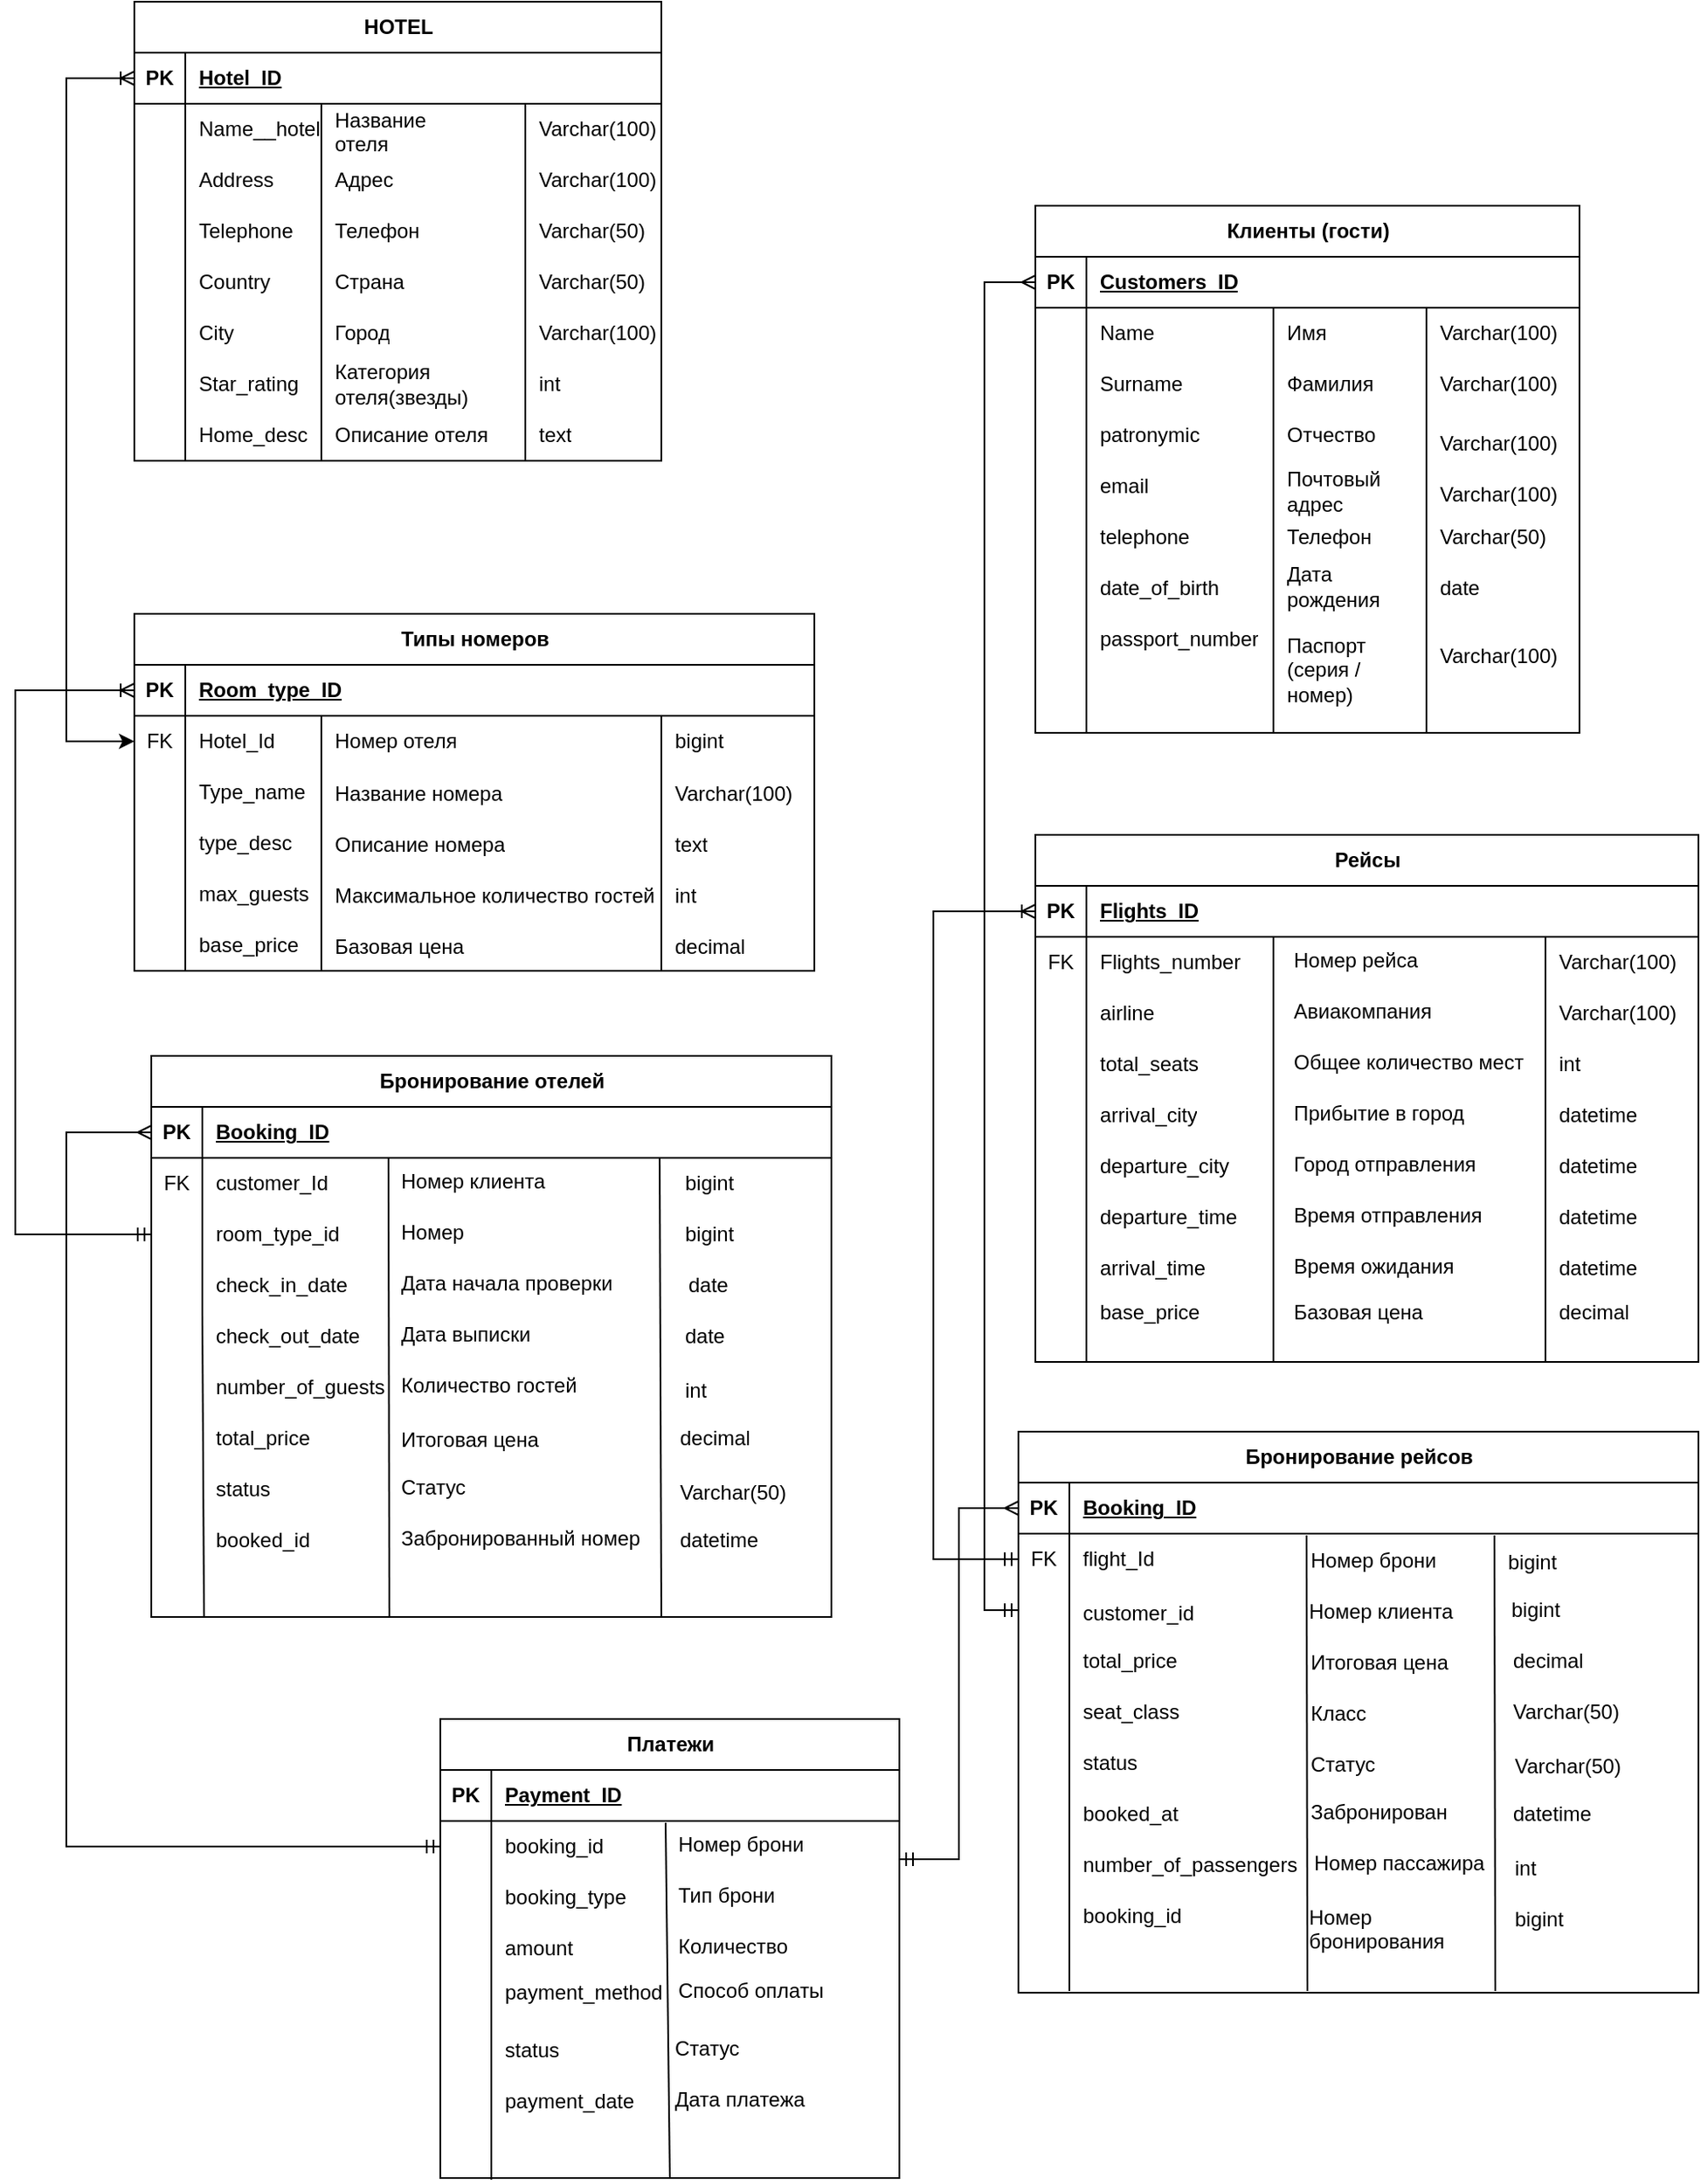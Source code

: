 <mxfile version="28.2.7">
  <diagram name="Страница — 1" id="QhoMCGQzooNBOVL7pL49">
    <mxGraphModel dx="2084" dy="1326" grid="1" gridSize="10" guides="1" tooltips="1" connect="1" arrows="1" fold="1" page="1" pageScale="1" pageWidth="1169" pageHeight="827" math="0" shadow="0">
      <root>
        <mxCell id="0" />
        <mxCell id="1" parent="0" />
        <mxCell id="gS5vcxEJGqM5fer3EY5M-1" value="HOTEL" style="shape=table;startSize=30;container=1;collapsible=1;childLayout=tableLayout;fixedRows=1;rowLines=0;fontStyle=1;align=center;resizeLast=1;html=1;" vertex="1" parent="1">
          <mxGeometry x="90" y="70" width="310" height="270" as="geometry" />
        </mxCell>
        <mxCell id="gS5vcxEJGqM5fer3EY5M-2" value="" style="shape=tableRow;horizontal=0;startSize=0;swimlaneHead=0;swimlaneBody=0;fillColor=none;collapsible=0;dropTarget=0;points=[[0,0.5],[1,0.5]];portConstraint=eastwest;top=0;left=0;right=0;bottom=1;" vertex="1" parent="gS5vcxEJGqM5fer3EY5M-1">
          <mxGeometry y="30" width="310" height="30" as="geometry" />
        </mxCell>
        <mxCell id="gS5vcxEJGqM5fer3EY5M-3" value="PK" style="shape=partialRectangle;connectable=0;fillColor=none;top=0;left=0;bottom=0;right=0;fontStyle=1;overflow=hidden;whiteSpace=wrap;html=1;" vertex="1" parent="gS5vcxEJGqM5fer3EY5M-2">
          <mxGeometry width="30" height="30" as="geometry">
            <mxRectangle width="30" height="30" as="alternateBounds" />
          </mxGeometry>
        </mxCell>
        <mxCell id="gS5vcxEJGqM5fer3EY5M-4" value="Hotel_ID" style="shape=partialRectangle;connectable=0;fillColor=none;top=0;left=0;bottom=0;right=0;align=left;spacingLeft=6;fontStyle=5;overflow=hidden;whiteSpace=wrap;html=1;" vertex="1" parent="gS5vcxEJGqM5fer3EY5M-2">
          <mxGeometry x="30" width="280" height="30" as="geometry">
            <mxRectangle width="280" height="30" as="alternateBounds" />
          </mxGeometry>
        </mxCell>
        <mxCell id="gS5vcxEJGqM5fer3EY5M-5" value="" style="shape=tableRow;horizontal=0;startSize=0;swimlaneHead=0;swimlaneBody=0;fillColor=none;collapsible=0;dropTarget=0;points=[[0,0.5],[1,0.5]];portConstraint=eastwest;top=0;left=0;right=0;bottom=0;" vertex="1" parent="gS5vcxEJGqM5fer3EY5M-1">
          <mxGeometry y="60" width="310" height="30" as="geometry" />
        </mxCell>
        <mxCell id="gS5vcxEJGqM5fer3EY5M-6" value="" style="shape=partialRectangle;connectable=0;fillColor=none;top=0;left=0;bottom=0;right=0;editable=1;overflow=hidden;whiteSpace=wrap;html=1;" vertex="1" parent="gS5vcxEJGqM5fer3EY5M-5">
          <mxGeometry width="30" height="30" as="geometry">
            <mxRectangle width="30" height="30" as="alternateBounds" />
          </mxGeometry>
        </mxCell>
        <mxCell id="gS5vcxEJGqM5fer3EY5M-7" value="Name__hotel" style="shape=partialRectangle;connectable=0;fillColor=none;top=0;left=0;bottom=0;right=0;align=left;spacingLeft=6;overflow=hidden;whiteSpace=wrap;html=1;" vertex="1" parent="gS5vcxEJGqM5fer3EY5M-5">
          <mxGeometry x="30" width="280" height="30" as="geometry">
            <mxRectangle width="280" height="30" as="alternateBounds" />
          </mxGeometry>
        </mxCell>
        <mxCell id="gS5vcxEJGqM5fer3EY5M-8" value="" style="shape=tableRow;horizontal=0;startSize=0;swimlaneHead=0;swimlaneBody=0;fillColor=none;collapsible=0;dropTarget=0;points=[[0,0.5],[1,0.5]];portConstraint=eastwest;top=0;left=0;right=0;bottom=0;" vertex="1" parent="gS5vcxEJGqM5fer3EY5M-1">
          <mxGeometry y="90" width="310" height="30" as="geometry" />
        </mxCell>
        <mxCell id="gS5vcxEJGqM5fer3EY5M-9" value="" style="shape=partialRectangle;connectable=0;fillColor=none;top=0;left=0;bottom=0;right=0;editable=1;overflow=hidden;whiteSpace=wrap;html=1;" vertex="1" parent="gS5vcxEJGqM5fer3EY5M-8">
          <mxGeometry width="30" height="30" as="geometry">
            <mxRectangle width="30" height="30" as="alternateBounds" />
          </mxGeometry>
        </mxCell>
        <mxCell id="gS5vcxEJGqM5fer3EY5M-10" value="Address" style="shape=partialRectangle;connectable=0;fillColor=none;top=0;left=0;bottom=0;right=0;align=left;spacingLeft=6;overflow=hidden;whiteSpace=wrap;html=1;" vertex="1" parent="gS5vcxEJGqM5fer3EY5M-8">
          <mxGeometry x="30" width="280" height="30" as="geometry">
            <mxRectangle width="280" height="30" as="alternateBounds" />
          </mxGeometry>
        </mxCell>
        <mxCell id="gS5vcxEJGqM5fer3EY5M-11" value="" style="shape=tableRow;horizontal=0;startSize=0;swimlaneHead=0;swimlaneBody=0;fillColor=none;collapsible=0;dropTarget=0;points=[[0,0.5],[1,0.5]];portConstraint=eastwest;top=0;left=0;right=0;bottom=0;" vertex="1" parent="gS5vcxEJGqM5fer3EY5M-1">
          <mxGeometry y="120" width="310" height="30" as="geometry" />
        </mxCell>
        <mxCell id="gS5vcxEJGqM5fer3EY5M-12" value="" style="shape=partialRectangle;connectable=0;fillColor=none;top=0;left=0;bottom=0;right=0;editable=1;overflow=hidden;whiteSpace=wrap;html=1;" vertex="1" parent="gS5vcxEJGqM5fer3EY5M-11">
          <mxGeometry width="30" height="30" as="geometry">
            <mxRectangle width="30" height="30" as="alternateBounds" />
          </mxGeometry>
        </mxCell>
        <mxCell id="gS5vcxEJGqM5fer3EY5M-13" value="Telephone" style="shape=partialRectangle;connectable=0;fillColor=none;top=0;left=0;bottom=0;right=0;align=left;spacingLeft=6;overflow=hidden;whiteSpace=wrap;html=1;" vertex="1" parent="gS5vcxEJGqM5fer3EY5M-11">
          <mxGeometry x="30" width="280" height="30" as="geometry">
            <mxRectangle width="280" height="30" as="alternateBounds" />
          </mxGeometry>
        </mxCell>
        <mxCell id="gS5vcxEJGqM5fer3EY5M-38" value="Country" style="shape=partialRectangle;connectable=0;fillColor=none;top=0;left=0;bottom=0;right=0;align=left;spacingLeft=6;overflow=hidden;whiteSpace=wrap;html=1;" vertex="1" parent="1">
          <mxGeometry x="120" y="220" width="80" height="30" as="geometry">
            <mxRectangle width="150" height="30" as="alternateBounds" />
          </mxGeometry>
        </mxCell>
        <mxCell id="gS5vcxEJGqM5fer3EY5M-39" value="City" style="shape=partialRectangle;connectable=0;fillColor=none;top=0;left=0;bottom=0;right=0;align=left;spacingLeft=6;overflow=hidden;whiteSpace=wrap;html=1;" vertex="1" parent="1">
          <mxGeometry x="120" y="250" width="80" height="30" as="geometry">
            <mxRectangle width="150" height="30" as="alternateBounds" />
          </mxGeometry>
        </mxCell>
        <mxCell id="gS5vcxEJGqM5fer3EY5M-41" value="Star_rating" style="shape=partialRectangle;connectable=0;fillColor=none;top=0;left=0;bottom=0;right=0;align=left;spacingLeft=6;overflow=hidden;whiteSpace=wrap;html=1;" vertex="1" parent="1">
          <mxGeometry x="120" y="280" width="80" height="30" as="geometry">
            <mxRectangle width="150" height="30" as="alternateBounds" />
          </mxGeometry>
        </mxCell>
        <mxCell id="gS5vcxEJGqM5fer3EY5M-42" value="" style="endArrow=none;html=1;rounded=0;" edge="1" parent="1">
          <mxGeometry relative="1" as="geometry">
            <mxPoint x="120" y="340" as="sourcePoint" />
            <mxPoint x="120" y="220" as="targetPoint" />
          </mxGeometry>
        </mxCell>
        <mxCell id="gS5vcxEJGqM5fer3EY5M-43" value="" style="endArrow=none;html=1;rounded=0;" edge="1" parent="1">
          <mxGeometry relative="1" as="geometry">
            <mxPoint x="200" y="340" as="sourcePoint" />
            <mxPoint x="200" y="160" as="targetPoint" />
          </mxGeometry>
        </mxCell>
        <mxCell id="gS5vcxEJGqM5fer3EY5M-44" value="" style="endArrow=none;html=1;rounded=0;" edge="1" parent="1">
          <mxGeometry relative="1" as="geometry">
            <mxPoint x="200" y="250" as="sourcePoint" />
            <mxPoint x="200" y="130" as="targetPoint" />
          </mxGeometry>
        </mxCell>
        <mxCell id="gS5vcxEJGqM5fer3EY5M-45" value="Home_desc" style="shape=partialRectangle;connectable=0;fillColor=none;top=0;left=0;bottom=0;right=0;align=left;spacingLeft=6;overflow=hidden;whiteSpace=wrap;html=1;" vertex="1" parent="1">
          <mxGeometry x="120" y="310" width="80" height="30" as="geometry">
            <mxRectangle width="150" height="30" as="alternateBounds" />
          </mxGeometry>
        </mxCell>
        <mxCell id="gS5vcxEJGqM5fer3EY5M-46" value="Название отеля" style="shape=partialRectangle;connectable=0;fillColor=none;top=0;left=0;bottom=0;right=0;align=left;spacingLeft=6;overflow=hidden;whiteSpace=wrap;html=1;" vertex="1" parent="1">
          <mxGeometry x="200" y="130" width="70" height="30" as="geometry">
            <mxRectangle width="150" height="30" as="alternateBounds" />
          </mxGeometry>
        </mxCell>
        <mxCell id="gS5vcxEJGqM5fer3EY5M-47" value="Адрес" style="shape=partialRectangle;connectable=0;fillColor=none;top=0;left=0;bottom=0;right=0;align=left;spacingLeft=6;overflow=hidden;whiteSpace=wrap;html=1;" vertex="1" parent="1">
          <mxGeometry x="200" y="160" width="70" height="30" as="geometry">
            <mxRectangle width="150" height="30" as="alternateBounds" />
          </mxGeometry>
        </mxCell>
        <mxCell id="gS5vcxEJGqM5fer3EY5M-48" value="Телефон" style="shape=partialRectangle;connectable=0;fillColor=none;top=0;left=0;bottom=0;right=0;align=left;spacingLeft=6;overflow=hidden;whiteSpace=wrap;html=1;" vertex="1" parent="1">
          <mxGeometry x="200" y="190" width="70" height="30" as="geometry">
            <mxRectangle width="150" height="30" as="alternateBounds" />
          </mxGeometry>
        </mxCell>
        <mxCell id="gS5vcxEJGqM5fer3EY5M-49" value="Страна" style="shape=partialRectangle;connectable=0;fillColor=none;top=0;left=0;bottom=0;right=0;align=left;spacingLeft=6;overflow=hidden;whiteSpace=wrap;html=1;" vertex="1" parent="1">
          <mxGeometry x="200" y="220" width="70" height="30" as="geometry">
            <mxRectangle width="150" height="30" as="alternateBounds" />
          </mxGeometry>
        </mxCell>
        <mxCell id="gS5vcxEJGqM5fer3EY5M-50" value="Город" style="shape=partialRectangle;connectable=0;fillColor=none;top=0;left=0;bottom=0;right=0;align=left;spacingLeft=6;overflow=hidden;whiteSpace=wrap;html=1;" vertex="1" parent="1">
          <mxGeometry x="200" y="250" width="70" height="30" as="geometry">
            <mxRectangle width="150" height="30" as="alternateBounds" />
          </mxGeometry>
        </mxCell>
        <mxCell id="gS5vcxEJGqM5fer3EY5M-51" value="Категория отеля(звезды)" style="shape=partialRectangle;connectable=0;fillColor=none;top=0;left=0;bottom=0;right=0;align=left;spacingLeft=6;overflow=hidden;whiteSpace=wrap;html=1;" vertex="1" parent="1">
          <mxGeometry x="200" y="275" width="90" height="40" as="geometry">
            <mxRectangle width="150" height="30" as="alternateBounds" />
          </mxGeometry>
        </mxCell>
        <mxCell id="gS5vcxEJGqM5fer3EY5M-52" value="Описание отеля" style="shape=partialRectangle;connectable=0;fillColor=none;top=0;left=0;bottom=0;right=0;align=left;spacingLeft=6;overflow=hidden;whiteSpace=wrap;html=1;" vertex="1" parent="1">
          <mxGeometry x="200" y="310" width="105" height="30" as="geometry">
            <mxRectangle width="150" height="30" as="alternateBounds" />
          </mxGeometry>
        </mxCell>
        <mxCell id="gS5vcxEJGqM5fer3EY5M-53" value="" style="endArrow=none;html=1;rounded=0;" edge="1" parent="1">
          <mxGeometry relative="1" as="geometry">
            <mxPoint x="320" y="340" as="sourcePoint" />
            <mxPoint x="320" y="220" as="targetPoint" />
          </mxGeometry>
        </mxCell>
        <mxCell id="gS5vcxEJGqM5fer3EY5M-54" value="" style="endArrow=none;html=1;rounded=0;" edge="1" parent="1">
          <mxGeometry relative="1" as="geometry">
            <mxPoint x="320" y="250" as="sourcePoint" />
            <mxPoint x="320" y="130" as="targetPoint" />
          </mxGeometry>
        </mxCell>
        <mxCell id="gS5vcxEJGqM5fer3EY5M-55" value="Varchar(100)" style="shape=partialRectangle;connectable=0;fillColor=none;top=0;left=0;bottom=0;right=0;align=left;spacingLeft=6;overflow=hidden;whiteSpace=wrap;html=1;" vertex="1" parent="1">
          <mxGeometry x="320" y="130" width="80" height="30" as="geometry">
            <mxRectangle width="150" height="30" as="alternateBounds" />
          </mxGeometry>
        </mxCell>
        <mxCell id="gS5vcxEJGqM5fer3EY5M-57" value="Varchar(100)" style="shape=partialRectangle;connectable=0;fillColor=none;top=0;left=0;bottom=0;right=0;align=left;spacingLeft=6;overflow=hidden;whiteSpace=wrap;html=1;" vertex="1" parent="1">
          <mxGeometry x="320" y="160" width="80" height="30" as="geometry">
            <mxRectangle width="150" height="30" as="alternateBounds" />
          </mxGeometry>
        </mxCell>
        <mxCell id="gS5vcxEJGqM5fer3EY5M-58" value="Varchar(50)" style="shape=partialRectangle;connectable=0;fillColor=none;top=0;left=0;bottom=0;right=0;align=left;spacingLeft=6;overflow=hidden;whiteSpace=wrap;html=1;" vertex="1" parent="1">
          <mxGeometry x="320" y="190" width="80" height="30" as="geometry">
            <mxRectangle width="150" height="30" as="alternateBounds" />
          </mxGeometry>
        </mxCell>
        <mxCell id="gS5vcxEJGqM5fer3EY5M-59" value="Varchar(50)" style="shape=partialRectangle;connectable=0;fillColor=none;top=0;left=0;bottom=0;right=0;align=left;spacingLeft=6;overflow=hidden;whiteSpace=wrap;html=1;" vertex="1" parent="1">
          <mxGeometry x="320" y="220" width="80" height="30" as="geometry">
            <mxRectangle width="150" height="30" as="alternateBounds" />
          </mxGeometry>
        </mxCell>
        <mxCell id="gS5vcxEJGqM5fer3EY5M-60" value="Varchar(100)" style="shape=partialRectangle;connectable=0;fillColor=none;top=0;left=0;bottom=0;right=0;align=left;spacingLeft=6;overflow=hidden;whiteSpace=wrap;html=1;" vertex="1" parent="1">
          <mxGeometry x="320" y="250" width="80" height="30" as="geometry">
            <mxRectangle width="150" height="30" as="alternateBounds" />
          </mxGeometry>
        </mxCell>
        <mxCell id="gS5vcxEJGqM5fer3EY5M-61" value="int" style="shape=partialRectangle;connectable=0;fillColor=none;top=0;left=0;bottom=0;right=0;align=left;spacingLeft=6;overflow=hidden;whiteSpace=wrap;html=1;" vertex="1" parent="1">
          <mxGeometry x="320" y="280" width="80" height="30" as="geometry">
            <mxRectangle width="150" height="30" as="alternateBounds" />
          </mxGeometry>
        </mxCell>
        <mxCell id="gS5vcxEJGqM5fer3EY5M-62" value="text" style="shape=partialRectangle;connectable=0;fillColor=none;top=0;left=0;bottom=0;right=0;align=left;spacingLeft=6;overflow=hidden;whiteSpace=wrap;html=1;" vertex="1" parent="1">
          <mxGeometry x="320" y="310" width="80" height="30" as="geometry">
            <mxRectangle width="150" height="30" as="alternateBounds" />
          </mxGeometry>
        </mxCell>
        <mxCell id="gS5vcxEJGqM5fer3EY5M-63" value="Клиенты (гости)" style="shape=table;startSize=30;container=1;collapsible=1;childLayout=tableLayout;fixedRows=1;rowLines=0;fontStyle=1;align=center;resizeLast=1;html=1;" vertex="1" parent="1">
          <mxGeometry x="620" y="190" width="320" height="310" as="geometry" />
        </mxCell>
        <mxCell id="gS5vcxEJGqM5fer3EY5M-64" value="" style="shape=tableRow;horizontal=0;startSize=0;swimlaneHead=0;swimlaneBody=0;fillColor=none;collapsible=0;dropTarget=0;points=[[0,0.5],[1,0.5]];portConstraint=eastwest;top=0;left=0;right=0;bottom=1;" vertex="1" parent="gS5vcxEJGqM5fer3EY5M-63">
          <mxGeometry y="30" width="320" height="30" as="geometry" />
        </mxCell>
        <mxCell id="gS5vcxEJGqM5fer3EY5M-65" value="PK" style="shape=partialRectangle;connectable=0;fillColor=none;top=0;left=0;bottom=0;right=0;fontStyle=1;overflow=hidden;whiteSpace=wrap;html=1;" vertex="1" parent="gS5vcxEJGqM5fer3EY5M-64">
          <mxGeometry width="30" height="30" as="geometry">
            <mxRectangle width="30" height="30" as="alternateBounds" />
          </mxGeometry>
        </mxCell>
        <mxCell id="gS5vcxEJGqM5fer3EY5M-66" value="Customers_ID" style="shape=partialRectangle;connectable=0;fillColor=none;top=0;left=0;bottom=0;right=0;align=left;spacingLeft=6;fontStyle=5;overflow=hidden;whiteSpace=wrap;html=1;" vertex="1" parent="gS5vcxEJGqM5fer3EY5M-64">
          <mxGeometry x="30" width="290" height="30" as="geometry">
            <mxRectangle width="290" height="30" as="alternateBounds" />
          </mxGeometry>
        </mxCell>
        <mxCell id="gS5vcxEJGqM5fer3EY5M-67" value="" style="shape=tableRow;horizontal=0;startSize=0;swimlaneHead=0;swimlaneBody=0;fillColor=none;collapsible=0;dropTarget=0;points=[[0,0.5],[1,0.5]];portConstraint=eastwest;top=0;left=0;right=0;bottom=0;" vertex="1" parent="gS5vcxEJGqM5fer3EY5M-63">
          <mxGeometry y="60" width="320" height="30" as="geometry" />
        </mxCell>
        <mxCell id="gS5vcxEJGqM5fer3EY5M-68" value="" style="shape=partialRectangle;connectable=0;fillColor=none;top=0;left=0;bottom=0;right=0;editable=1;overflow=hidden;whiteSpace=wrap;html=1;" vertex="1" parent="gS5vcxEJGqM5fer3EY5M-67">
          <mxGeometry width="30" height="30" as="geometry">
            <mxRectangle width="30" height="30" as="alternateBounds" />
          </mxGeometry>
        </mxCell>
        <mxCell id="gS5vcxEJGqM5fer3EY5M-69" value="Name" style="shape=partialRectangle;connectable=0;fillColor=none;top=0;left=0;bottom=0;right=0;align=left;spacingLeft=6;overflow=hidden;whiteSpace=wrap;html=1;" vertex="1" parent="gS5vcxEJGqM5fer3EY5M-67">
          <mxGeometry x="30" width="290" height="30" as="geometry">
            <mxRectangle width="290" height="30" as="alternateBounds" />
          </mxGeometry>
        </mxCell>
        <mxCell id="gS5vcxEJGqM5fer3EY5M-70" value="" style="shape=tableRow;horizontal=0;startSize=0;swimlaneHead=0;swimlaneBody=0;fillColor=none;collapsible=0;dropTarget=0;points=[[0,0.5],[1,0.5]];portConstraint=eastwest;top=0;left=0;right=0;bottom=0;" vertex="1" parent="gS5vcxEJGqM5fer3EY5M-63">
          <mxGeometry y="90" width="320" height="30" as="geometry" />
        </mxCell>
        <mxCell id="gS5vcxEJGqM5fer3EY5M-71" value="" style="shape=partialRectangle;connectable=0;fillColor=none;top=0;left=0;bottom=0;right=0;editable=1;overflow=hidden;whiteSpace=wrap;html=1;" vertex="1" parent="gS5vcxEJGqM5fer3EY5M-70">
          <mxGeometry width="30" height="30" as="geometry">
            <mxRectangle width="30" height="30" as="alternateBounds" />
          </mxGeometry>
        </mxCell>
        <mxCell id="gS5vcxEJGqM5fer3EY5M-72" value="Surname" style="shape=partialRectangle;connectable=0;fillColor=none;top=0;left=0;bottom=0;right=0;align=left;spacingLeft=6;overflow=hidden;whiteSpace=wrap;html=1;" vertex="1" parent="gS5vcxEJGqM5fer3EY5M-70">
          <mxGeometry x="30" width="290" height="30" as="geometry">
            <mxRectangle width="290" height="30" as="alternateBounds" />
          </mxGeometry>
        </mxCell>
        <mxCell id="gS5vcxEJGqM5fer3EY5M-73" value="" style="shape=tableRow;horizontal=0;startSize=0;swimlaneHead=0;swimlaneBody=0;fillColor=none;collapsible=0;dropTarget=0;points=[[0,0.5],[1,0.5]];portConstraint=eastwest;top=0;left=0;right=0;bottom=0;" vertex="1" parent="gS5vcxEJGqM5fer3EY5M-63">
          <mxGeometry y="120" width="320" height="30" as="geometry" />
        </mxCell>
        <mxCell id="gS5vcxEJGqM5fer3EY5M-74" value="" style="shape=partialRectangle;connectable=0;fillColor=none;top=0;left=0;bottom=0;right=0;editable=1;overflow=hidden;whiteSpace=wrap;html=1;" vertex="1" parent="gS5vcxEJGqM5fer3EY5M-73">
          <mxGeometry width="30" height="30" as="geometry">
            <mxRectangle width="30" height="30" as="alternateBounds" />
          </mxGeometry>
        </mxCell>
        <mxCell id="gS5vcxEJGqM5fer3EY5M-75" value="patronymic" style="shape=partialRectangle;connectable=0;fillColor=none;top=0;left=0;bottom=0;right=0;align=left;spacingLeft=6;overflow=hidden;whiteSpace=wrap;html=1;" vertex="1" parent="gS5vcxEJGqM5fer3EY5M-73">
          <mxGeometry x="30" width="290" height="30" as="geometry">
            <mxRectangle width="290" height="30" as="alternateBounds" />
          </mxGeometry>
        </mxCell>
        <mxCell id="gS5vcxEJGqM5fer3EY5M-76" value="" style="endArrow=none;html=1;rounded=0;" edge="1" parent="1">
          <mxGeometry relative="1" as="geometry">
            <mxPoint x="650" y="460" as="sourcePoint" />
            <mxPoint x="650" y="340" as="targetPoint" />
          </mxGeometry>
        </mxCell>
        <mxCell id="gS5vcxEJGqM5fer3EY5M-77" value="email" style="shape=partialRectangle;connectable=0;fillColor=none;top=0;left=0;bottom=0;right=0;align=left;spacingLeft=6;overflow=hidden;whiteSpace=wrap;html=1;" vertex="1" parent="1">
          <mxGeometry x="650" y="340" width="150" height="30" as="geometry">
            <mxRectangle width="150" height="30" as="alternateBounds" />
          </mxGeometry>
        </mxCell>
        <mxCell id="gS5vcxEJGqM5fer3EY5M-78" value="telephone" style="shape=partialRectangle;connectable=0;fillColor=none;top=0;left=0;bottom=0;right=0;align=left;spacingLeft=6;overflow=hidden;whiteSpace=wrap;html=1;" vertex="1" parent="1">
          <mxGeometry x="650" y="370" width="150" height="30" as="geometry">
            <mxRectangle width="150" height="30" as="alternateBounds" />
          </mxGeometry>
        </mxCell>
        <mxCell id="gS5vcxEJGqM5fer3EY5M-79" value="date_of_birth" style="shape=partialRectangle;connectable=0;fillColor=none;top=0;left=0;bottom=0;right=0;align=left;spacingLeft=6;overflow=hidden;whiteSpace=wrap;html=1;" vertex="1" parent="1">
          <mxGeometry x="650" y="400" width="150" height="30" as="geometry">
            <mxRectangle width="150" height="30" as="alternateBounds" />
          </mxGeometry>
        </mxCell>
        <mxCell id="gS5vcxEJGqM5fer3EY5M-80" value="passport_number" style="shape=partialRectangle;connectable=0;fillColor=none;top=0;left=0;bottom=0;right=0;align=left;spacingLeft=6;overflow=hidden;whiteSpace=wrap;html=1;" vertex="1" parent="1">
          <mxGeometry x="650" y="430" width="150" height="30" as="geometry">
            <mxRectangle width="150" height="30" as="alternateBounds" />
          </mxGeometry>
        </mxCell>
        <mxCell id="gS5vcxEJGqM5fer3EY5M-81" value="" style="endArrow=none;html=1;rounded=0;" edge="1" parent="1">
          <mxGeometry relative="1" as="geometry">
            <mxPoint x="760" y="460" as="sourcePoint" />
            <mxPoint x="760" y="250" as="targetPoint" />
          </mxGeometry>
        </mxCell>
        <mxCell id="gS5vcxEJGqM5fer3EY5M-82" value="" style="endArrow=none;html=1;rounded=0;" edge="1" parent="1">
          <mxGeometry relative="1" as="geometry">
            <mxPoint x="850" y="500" as="sourcePoint" />
            <mxPoint x="850" y="250" as="targetPoint" />
          </mxGeometry>
        </mxCell>
        <mxCell id="gS5vcxEJGqM5fer3EY5M-83" value="Имя" style="shape=partialRectangle;connectable=0;fillColor=none;top=0;left=0;bottom=0;right=0;align=left;spacingLeft=6;overflow=hidden;whiteSpace=wrap;html=1;" vertex="1" parent="1">
          <mxGeometry x="760" y="250" width="80" height="30" as="geometry">
            <mxRectangle width="260" height="30" as="alternateBounds" />
          </mxGeometry>
        </mxCell>
        <mxCell id="gS5vcxEJGqM5fer3EY5M-84" value="Фамилия" style="shape=partialRectangle;connectable=0;fillColor=none;top=0;left=0;bottom=0;right=0;align=left;spacingLeft=6;overflow=hidden;whiteSpace=wrap;html=1;" vertex="1" parent="1">
          <mxGeometry x="760" y="280" width="80" height="30" as="geometry">
            <mxRectangle width="260" height="30" as="alternateBounds" />
          </mxGeometry>
        </mxCell>
        <mxCell id="gS5vcxEJGqM5fer3EY5M-85" value="Отчество" style="shape=partialRectangle;connectable=0;fillColor=none;top=0;left=0;bottom=0;right=0;align=left;spacingLeft=6;overflow=hidden;whiteSpace=wrap;html=1;" vertex="1" parent="1">
          <mxGeometry x="760" y="310" width="80" height="30" as="geometry">
            <mxRectangle width="260" height="30" as="alternateBounds" />
          </mxGeometry>
        </mxCell>
        <mxCell id="gS5vcxEJGqM5fer3EY5M-86" value="Почтовый адрес" style="shape=partialRectangle;connectable=0;fillColor=none;top=0;left=0;bottom=0;right=0;align=left;spacingLeft=6;overflow=hidden;whiteSpace=wrap;html=1;" vertex="1" parent="1">
          <mxGeometry x="760" y="338" width="80" height="40" as="geometry">
            <mxRectangle width="260" height="30" as="alternateBounds" />
          </mxGeometry>
        </mxCell>
        <mxCell id="gS5vcxEJGqM5fer3EY5M-87" value="Телефон" style="shape=partialRectangle;connectable=0;fillColor=none;top=0;left=0;bottom=0;right=0;align=left;spacingLeft=6;overflow=hidden;whiteSpace=wrap;html=1;" vertex="1" parent="1">
          <mxGeometry x="760" y="370" width="80" height="30" as="geometry">
            <mxRectangle width="260" height="30" as="alternateBounds" />
          </mxGeometry>
        </mxCell>
        <mxCell id="gS5vcxEJGqM5fer3EY5M-88" value="Дата рождения" style="shape=partialRectangle;connectable=0;fillColor=none;top=0;left=0;bottom=0;right=0;align=left;spacingLeft=6;overflow=hidden;whiteSpace=wrap;html=1;" vertex="1" parent="1">
          <mxGeometry x="760" y="397" width="80" height="33" as="geometry">
            <mxRectangle width="260" height="30" as="alternateBounds" />
          </mxGeometry>
        </mxCell>
        <mxCell id="gS5vcxEJGqM5fer3EY5M-89" value="Паспорт (серия / номер)" style="shape=partialRectangle;connectable=0;fillColor=none;top=0;left=0;bottom=0;right=0;align=left;spacingLeft=6;overflow=hidden;whiteSpace=wrap;html=1;" vertex="1" parent="1">
          <mxGeometry x="760" y="436" width="90" height="54" as="geometry">
            <mxRectangle width="260" height="30" as="alternateBounds" />
          </mxGeometry>
        </mxCell>
        <mxCell id="gS5vcxEJGqM5fer3EY5M-90" value="" style="endArrow=none;html=1;rounded=0;" edge="1" parent="1">
          <mxGeometry relative="1" as="geometry">
            <mxPoint x="760" y="500" as="sourcePoint" />
            <mxPoint x="760" y="450" as="targetPoint" />
          </mxGeometry>
        </mxCell>
        <mxCell id="gS5vcxEJGqM5fer3EY5M-91" value="" style="endArrow=none;html=1;rounded=0;" edge="1" parent="1">
          <mxGeometry relative="1" as="geometry">
            <mxPoint x="650" y="500" as="sourcePoint" />
            <mxPoint x="650" y="450" as="targetPoint" />
          </mxGeometry>
        </mxCell>
        <mxCell id="gS5vcxEJGqM5fer3EY5M-104" value="Varchar(100)" style="shape=partialRectangle;connectable=0;fillColor=none;top=0;left=0;bottom=0;right=0;align=left;spacingLeft=6;overflow=hidden;whiteSpace=wrap;html=1;" vertex="1" parent="1">
          <mxGeometry x="850" y="250" width="90" height="30" as="geometry">
            <mxRectangle width="150" height="30" as="alternateBounds" />
          </mxGeometry>
        </mxCell>
        <mxCell id="gS5vcxEJGqM5fer3EY5M-105" value="Varchar(100)" style="shape=partialRectangle;connectable=0;fillColor=none;top=0;left=0;bottom=0;right=0;align=left;spacingLeft=6;overflow=hidden;whiteSpace=wrap;html=1;" vertex="1" parent="1">
          <mxGeometry x="850" y="280" width="90" height="30" as="geometry">
            <mxRectangle width="150" height="30" as="alternateBounds" />
          </mxGeometry>
        </mxCell>
        <mxCell id="gS5vcxEJGqM5fer3EY5M-106" value="Varchar(100)" style="shape=partialRectangle;connectable=0;fillColor=none;top=0;left=0;bottom=0;right=0;align=left;spacingLeft=6;overflow=hidden;whiteSpace=wrap;html=1;" vertex="1" parent="1">
          <mxGeometry x="850" y="315" width="90" height="30" as="geometry">
            <mxRectangle width="150" height="30" as="alternateBounds" />
          </mxGeometry>
        </mxCell>
        <mxCell id="gS5vcxEJGqM5fer3EY5M-107" value="Varchar(100)" style="shape=partialRectangle;connectable=0;fillColor=none;top=0;left=0;bottom=0;right=0;align=left;spacingLeft=6;overflow=hidden;whiteSpace=wrap;html=1;" vertex="1" parent="1">
          <mxGeometry x="850" y="345" width="90" height="30" as="geometry">
            <mxRectangle width="150" height="30" as="alternateBounds" />
          </mxGeometry>
        </mxCell>
        <mxCell id="gS5vcxEJGqM5fer3EY5M-108" value="Varchar(50)" style="shape=partialRectangle;connectable=0;fillColor=none;top=0;left=0;bottom=0;right=0;align=left;spacingLeft=6;overflow=hidden;whiteSpace=wrap;html=1;" vertex="1" parent="1">
          <mxGeometry x="850" y="370" width="90" height="30" as="geometry">
            <mxRectangle width="150" height="30" as="alternateBounds" />
          </mxGeometry>
        </mxCell>
        <mxCell id="gS5vcxEJGqM5fer3EY5M-109" value="date" style="shape=partialRectangle;connectable=0;fillColor=none;top=0;left=0;bottom=0;right=0;align=left;spacingLeft=6;overflow=hidden;whiteSpace=wrap;html=1;" vertex="1" parent="1">
          <mxGeometry x="850" y="400" width="90" height="30" as="geometry">
            <mxRectangle width="150" height="30" as="alternateBounds" />
          </mxGeometry>
        </mxCell>
        <mxCell id="gS5vcxEJGqM5fer3EY5M-110" value="Varchar(100)" style="shape=partialRectangle;connectable=0;fillColor=none;top=0;left=0;bottom=0;right=0;align=left;spacingLeft=6;overflow=hidden;whiteSpace=wrap;html=1;" vertex="1" parent="1">
          <mxGeometry x="850" y="440" width="90" height="30" as="geometry">
            <mxRectangle width="150" height="30" as="alternateBounds" />
          </mxGeometry>
        </mxCell>
        <mxCell id="gS5vcxEJGqM5fer3EY5M-111" value="Типы номеров" style="shape=table;startSize=30;container=1;collapsible=1;childLayout=tableLayout;fixedRows=1;rowLines=0;fontStyle=1;align=center;resizeLast=1;html=1;" vertex="1" parent="1">
          <mxGeometry x="90" y="430" width="400" height="210" as="geometry" />
        </mxCell>
        <mxCell id="gS5vcxEJGqM5fer3EY5M-112" value="" style="shape=tableRow;horizontal=0;startSize=0;swimlaneHead=0;swimlaneBody=0;fillColor=none;collapsible=0;dropTarget=0;points=[[0,0.5],[1,0.5]];portConstraint=eastwest;top=0;left=0;right=0;bottom=1;" vertex="1" parent="gS5vcxEJGqM5fer3EY5M-111">
          <mxGeometry y="30" width="400" height="30" as="geometry" />
        </mxCell>
        <mxCell id="gS5vcxEJGqM5fer3EY5M-113" value="PK" style="shape=partialRectangle;connectable=0;fillColor=none;top=0;left=0;bottom=0;right=0;fontStyle=1;overflow=hidden;whiteSpace=wrap;html=1;" vertex="1" parent="gS5vcxEJGqM5fer3EY5M-112">
          <mxGeometry width="30" height="30" as="geometry">
            <mxRectangle width="30" height="30" as="alternateBounds" />
          </mxGeometry>
        </mxCell>
        <mxCell id="gS5vcxEJGqM5fer3EY5M-114" value="Room_type_ID" style="shape=partialRectangle;connectable=0;fillColor=none;top=0;left=0;bottom=0;right=0;align=left;spacingLeft=6;fontStyle=5;overflow=hidden;whiteSpace=wrap;html=1;" vertex="1" parent="gS5vcxEJGqM5fer3EY5M-112">
          <mxGeometry x="30" width="370" height="30" as="geometry">
            <mxRectangle width="370" height="30" as="alternateBounds" />
          </mxGeometry>
        </mxCell>
        <mxCell id="gS5vcxEJGqM5fer3EY5M-115" value="" style="shape=tableRow;horizontal=0;startSize=0;swimlaneHead=0;swimlaneBody=0;fillColor=none;collapsible=0;dropTarget=0;points=[[0,0.5],[1,0.5]];portConstraint=eastwest;top=0;left=0;right=0;bottom=0;" vertex="1" parent="gS5vcxEJGqM5fer3EY5M-111">
          <mxGeometry y="60" width="400" height="30" as="geometry" />
        </mxCell>
        <mxCell id="gS5vcxEJGqM5fer3EY5M-116" value="FK" style="shape=partialRectangle;connectable=0;fillColor=none;top=0;left=0;bottom=0;right=0;editable=1;overflow=hidden;whiteSpace=wrap;html=1;" vertex="1" parent="gS5vcxEJGqM5fer3EY5M-115">
          <mxGeometry width="30" height="30" as="geometry">
            <mxRectangle width="30" height="30" as="alternateBounds" />
          </mxGeometry>
        </mxCell>
        <mxCell id="gS5vcxEJGqM5fer3EY5M-117" value="Hotel_Id" style="shape=partialRectangle;connectable=0;fillColor=none;top=0;left=0;bottom=0;right=0;align=left;spacingLeft=6;overflow=hidden;whiteSpace=wrap;html=1;" vertex="1" parent="gS5vcxEJGqM5fer3EY5M-115">
          <mxGeometry x="30" width="370" height="30" as="geometry">
            <mxRectangle width="370" height="30" as="alternateBounds" />
          </mxGeometry>
        </mxCell>
        <mxCell id="gS5vcxEJGqM5fer3EY5M-118" value="" style="shape=tableRow;horizontal=0;startSize=0;swimlaneHead=0;swimlaneBody=0;fillColor=none;collapsible=0;dropTarget=0;points=[[0,0.5],[1,0.5]];portConstraint=eastwest;top=0;left=0;right=0;bottom=0;" vertex="1" parent="gS5vcxEJGqM5fer3EY5M-111">
          <mxGeometry y="90" width="400" height="30" as="geometry" />
        </mxCell>
        <mxCell id="gS5vcxEJGqM5fer3EY5M-119" value="" style="shape=partialRectangle;connectable=0;fillColor=none;top=0;left=0;bottom=0;right=0;editable=1;overflow=hidden;whiteSpace=wrap;html=1;" vertex="1" parent="gS5vcxEJGqM5fer3EY5M-118">
          <mxGeometry width="30" height="30" as="geometry">
            <mxRectangle width="30" height="30" as="alternateBounds" />
          </mxGeometry>
        </mxCell>
        <mxCell id="gS5vcxEJGqM5fer3EY5M-120" value="Type_name" style="shape=partialRectangle;connectable=0;fillColor=none;top=0;left=0;bottom=0;right=0;align=left;spacingLeft=6;overflow=hidden;whiteSpace=wrap;html=1;" vertex="1" parent="gS5vcxEJGqM5fer3EY5M-118">
          <mxGeometry x="30" width="370" height="30" as="geometry">
            <mxRectangle width="370" height="30" as="alternateBounds" />
          </mxGeometry>
        </mxCell>
        <mxCell id="gS5vcxEJGqM5fer3EY5M-121" value="" style="shape=tableRow;horizontal=0;startSize=0;swimlaneHead=0;swimlaneBody=0;fillColor=none;collapsible=0;dropTarget=0;points=[[0,0.5],[1,0.5]];portConstraint=eastwest;top=0;left=0;right=0;bottom=0;" vertex="1" parent="gS5vcxEJGqM5fer3EY5M-111">
          <mxGeometry y="120" width="400" height="30" as="geometry" />
        </mxCell>
        <mxCell id="gS5vcxEJGqM5fer3EY5M-122" value="" style="shape=partialRectangle;connectable=0;fillColor=none;top=0;left=0;bottom=0;right=0;editable=1;overflow=hidden;whiteSpace=wrap;html=1;" vertex="1" parent="gS5vcxEJGqM5fer3EY5M-121">
          <mxGeometry width="30" height="30" as="geometry">
            <mxRectangle width="30" height="30" as="alternateBounds" />
          </mxGeometry>
        </mxCell>
        <mxCell id="gS5vcxEJGqM5fer3EY5M-123" value="type_desc" style="shape=partialRectangle;connectable=0;fillColor=none;top=0;left=0;bottom=0;right=0;align=left;spacingLeft=6;overflow=hidden;whiteSpace=wrap;html=1;" vertex="1" parent="gS5vcxEJGqM5fer3EY5M-121">
          <mxGeometry x="30" width="370" height="30" as="geometry">
            <mxRectangle width="370" height="30" as="alternateBounds" />
          </mxGeometry>
        </mxCell>
        <mxCell id="gS5vcxEJGqM5fer3EY5M-125" value="max_guests" style="shape=partialRectangle;connectable=0;fillColor=none;top=0;left=0;bottom=0;right=0;align=left;spacingLeft=6;overflow=hidden;whiteSpace=wrap;html=1;" vertex="1" parent="1">
          <mxGeometry x="120" y="580" width="290" height="30" as="geometry">
            <mxRectangle width="290" height="30" as="alternateBounds" />
          </mxGeometry>
        </mxCell>
        <mxCell id="gS5vcxEJGqM5fer3EY5M-126" value="base_price" style="shape=partialRectangle;connectable=0;fillColor=none;top=0;left=0;bottom=0;right=0;align=left;spacingLeft=6;overflow=hidden;whiteSpace=wrap;html=1;" vertex="1" parent="1">
          <mxGeometry x="120" y="610" width="290" height="30" as="geometry">
            <mxRectangle width="290" height="30" as="alternateBounds" />
          </mxGeometry>
        </mxCell>
        <mxCell id="gS5vcxEJGqM5fer3EY5M-127" value="" style="endArrow=none;html=1;rounded=0;" edge="1" parent="1">
          <mxGeometry relative="1" as="geometry">
            <mxPoint x="120" y="640" as="sourcePoint" />
            <mxPoint x="120" y="580" as="targetPoint" />
          </mxGeometry>
        </mxCell>
        <mxCell id="gS5vcxEJGqM5fer3EY5M-128" value="" style="endArrow=none;html=1;rounded=0;" edge="1" parent="1">
          <mxGeometry relative="1" as="geometry">
            <mxPoint x="200" y="640" as="sourcePoint" />
            <mxPoint x="200" y="490" as="targetPoint" />
          </mxGeometry>
        </mxCell>
        <mxCell id="gS5vcxEJGqM5fer3EY5M-129" value="Номер отеля" style="shape=partialRectangle;connectable=0;fillColor=none;top=0;left=0;bottom=0;right=0;align=left;spacingLeft=6;overflow=hidden;whiteSpace=wrap;html=1;" vertex="1" parent="1">
          <mxGeometry x="200" y="490" width="90" height="30" as="geometry">
            <mxRectangle width="150" height="30" as="alternateBounds" />
          </mxGeometry>
        </mxCell>
        <mxCell id="gS5vcxEJGqM5fer3EY5M-130" value="Название номера" style="shape=partialRectangle;connectable=0;fillColor=none;top=0;left=0;bottom=0;right=0;align=left;spacingLeft=6;overflow=hidden;whiteSpace=wrap;html=1;" vertex="1" parent="1">
          <mxGeometry x="200" y="521" width="110" height="30" as="geometry">
            <mxRectangle width="150" height="30" as="alternateBounds" />
          </mxGeometry>
        </mxCell>
        <mxCell id="gS5vcxEJGqM5fer3EY5M-131" value="Описание номера" style="shape=partialRectangle;connectable=0;fillColor=none;top=0;left=0;bottom=0;right=0;align=left;spacingLeft=6;overflow=hidden;whiteSpace=wrap;html=1;" vertex="1" parent="1">
          <mxGeometry x="200" y="551" width="110" height="30" as="geometry">
            <mxRectangle width="150" height="30" as="alternateBounds" />
          </mxGeometry>
        </mxCell>
        <mxCell id="gS5vcxEJGqM5fer3EY5M-132" value="Максимальное количество гостей" style="shape=partialRectangle;connectable=0;fillColor=none;top=0;left=0;bottom=0;right=0;align=left;spacingLeft=6;overflow=hidden;whiteSpace=wrap;html=1;" vertex="1" parent="1">
          <mxGeometry x="200" y="581" width="200" height="30" as="geometry">
            <mxRectangle width="150" height="30" as="alternateBounds" />
          </mxGeometry>
        </mxCell>
        <mxCell id="gS5vcxEJGqM5fer3EY5M-133" value="Базовая цена" style="shape=partialRectangle;connectable=0;fillColor=none;top=0;left=0;bottom=0;right=0;align=left;spacingLeft=6;overflow=hidden;whiteSpace=wrap;html=1;" vertex="1" parent="1">
          <mxGeometry x="200" y="611" width="110" height="30" as="geometry">
            <mxRectangle width="150" height="30" as="alternateBounds" />
          </mxGeometry>
        </mxCell>
        <mxCell id="gS5vcxEJGqM5fer3EY5M-134" style="edgeStyle=orthogonalEdgeStyle;rounded=0;orthogonalLoop=1;jettySize=auto;html=1;entryX=0;entryY=0.5;entryDx=0;entryDy=0;startArrow=ERoneToMany;startFill=0;" edge="1" parent="1" source="gS5vcxEJGqM5fer3EY5M-2" target="gS5vcxEJGqM5fer3EY5M-115">
          <mxGeometry relative="1" as="geometry">
            <Array as="points">
              <mxPoint x="50" y="115" />
              <mxPoint x="50" y="505" />
            </Array>
          </mxGeometry>
        </mxCell>
        <mxCell id="gS5vcxEJGqM5fer3EY5M-148" value="Рейсы" style="shape=table;startSize=30;container=1;collapsible=1;childLayout=tableLayout;fixedRows=1;rowLines=0;fontStyle=1;align=center;resizeLast=1;html=1;" vertex="1" parent="1">
          <mxGeometry x="620" y="560" width="390" height="310" as="geometry" />
        </mxCell>
        <mxCell id="gS5vcxEJGqM5fer3EY5M-149" value="" style="shape=tableRow;horizontal=0;startSize=0;swimlaneHead=0;swimlaneBody=0;fillColor=none;collapsible=0;dropTarget=0;points=[[0,0.5],[1,0.5]];portConstraint=eastwest;top=0;left=0;right=0;bottom=1;" vertex="1" parent="gS5vcxEJGqM5fer3EY5M-148">
          <mxGeometry y="30" width="390" height="30" as="geometry" />
        </mxCell>
        <mxCell id="gS5vcxEJGqM5fer3EY5M-150" value="PK" style="shape=partialRectangle;connectable=0;fillColor=none;top=0;left=0;bottom=0;right=0;fontStyle=1;overflow=hidden;whiteSpace=wrap;html=1;" vertex="1" parent="gS5vcxEJGqM5fer3EY5M-149">
          <mxGeometry width="30" height="30" as="geometry">
            <mxRectangle width="30" height="30" as="alternateBounds" />
          </mxGeometry>
        </mxCell>
        <mxCell id="gS5vcxEJGqM5fer3EY5M-151" value="Flights_ID" style="shape=partialRectangle;connectable=0;fillColor=none;top=0;left=0;bottom=0;right=0;align=left;spacingLeft=6;fontStyle=5;overflow=hidden;whiteSpace=wrap;html=1;" vertex="1" parent="gS5vcxEJGqM5fer3EY5M-149">
          <mxGeometry x="30" width="360" height="30" as="geometry">
            <mxRectangle width="360" height="30" as="alternateBounds" />
          </mxGeometry>
        </mxCell>
        <mxCell id="gS5vcxEJGqM5fer3EY5M-152" value="" style="shape=tableRow;horizontal=0;startSize=0;swimlaneHead=0;swimlaneBody=0;fillColor=none;collapsible=0;dropTarget=0;points=[[0,0.5],[1,0.5]];portConstraint=eastwest;top=0;left=0;right=0;bottom=0;" vertex="1" parent="gS5vcxEJGqM5fer3EY5M-148">
          <mxGeometry y="60" width="390" height="30" as="geometry" />
        </mxCell>
        <mxCell id="gS5vcxEJGqM5fer3EY5M-153" value="FK" style="shape=partialRectangle;connectable=0;fillColor=none;top=0;left=0;bottom=0;right=0;editable=1;overflow=hidden;whiteSpace=wrap;html=1;" vertex="1" parent="gS5vcxEJGqM5fer3EY5M-152">
          <mxGeometry width="30" height="30" as="geometry">
            <mxRectangle width="30" height="30" as="alternateBounds" />
          </mxGeometry>
        </mxCell>
        <mxCell id="gS5vcxEJGqM5fer3EY5M-154" value="Flights_number" style="shape=partialRectangle;connectable=0;fillColor=none;top=0;left=0;bottom=0;right=0;align=left;spacingLeft=6;overflow=hidden;whiteSpace=wrap;html=1;" vertex="1" parent="gS5vcxEJGqM5fer3EY5M-152">
          <mxGeometry x="30" width="360" height="30" as="geometry">
            <mxRectangle width="360" height="30" as="alternateBounds" />
          </mxGeometry>
        </mxCell>
        <mxCell id="gS5vcxEJGqM5fer3EY5M-155" value="" style="shape=tableRow;horizontal=0;startSize=0;swimlaneHead=0;swimlaneBody=0;fillColor=none;collapsible=0;dropTarget=0;points=[[0,0.5],[1,0.5]];portConstraint=eastwest;top=0;left=0;right=0;bottom=0;" vertex="1" parent="gS5vcxEJGqM5fer3EY5M-148">
          <mxGeometry y="90" width="390" height="30" as="geometry" />
        </mxCell>
        <mxCell id="gS5vcxEJGqM5fer3EY5M-156" value="" style="shape=partialRectangle;connectable=0;fillColor=none;top=0;left=0;bottom=0;right=0;editable=1;overflow=hidden;whiteSpace=wrap;html=1;" vertex="1" parent="gS5vcxEJGqM5fer3EY5M-155">
          <mxGeometry width="30" height="30" as="geometry">
            <mxRectangle width="30" height="30" as="alternateBounds" />
          </mxGeometry>
        </mxCell>
        <mxCell id="gS5vcxEJGqM5fer3EY5M-157" value="airline" style="shape=partialRectangle;connectable=0;fillColor=none;top=0;left=0;bottom=0;right=0;align=left;spacingLeft=6;overflow=hidden;whiteSpace=wrap;html=1;" vertex="1" parent="gS5vcxEJGqM5fer3EY5M-155">
          <mxGeometry x="30" width="360" height="30" as="geometry">
            <mxRectangle width="360" height="30" as="alternateBounds" />
          </mxGeometry>
        </mxCell>
        <mxCell id="gS5vcxEJGqM5fer3EY5M-158" value="" style="shape=tableRow;horizontal=0;startSize=0;swimlaneHead=0;swimlaneBody=0;fillColor=none;collapsible=0;dropTarget=0;points=[[0,0.5],[1,0.5]];portConstraint=eastwest;top=0;left=0;right=0;bottom=0;" vertex="1" parent="gS5vcxEJGqM5fer3EY5M-148">
          <mxGeometry y="120" width="390" height="30" as="geometry" />
        </mxCell>
        <mxCell id="gS5vcxEJGqM5fer3EY5M-159" value="" style="shape=partialRectangle;connectable=0;fillColor=none;top=0;left=0;bottom=0;right=0;editable=1;overflow=hidden;whiteSpace=wrap;html=1;" vertex="1" parent="gS5vcxEJGqM5fer3EY5M-158">
          <mxGeometry width="30" height="30" as="geometry">
            <mxRectangle width="30" height="30" as="alternateBounds" />
          </mxGeometry>
        </mxCell>
        <mxCell id="gS5vcxEJGqM5fer3EY5M-160" value="total_seats" style="shape=partialRectangle;connectable=0;fillColor=none;top=0;left=0;bottom=0;right=0;align=left;spacingLeft=6;overflow=hidden;whiteSpace=wrap;html=1;" vertex="1" parent="gS5vcxEJGqM5fer3EY5M-158">
          <mxGeometry x="30" width="360" height="30" as="geometry">
            <mxRectangle width="360" height="30" as="alternateBounds" />
          </mxGeometry>
        </mxCell>
        <mxCell id="gS5vcxEJGqM5fer3EY5M-161" value="" style="endArrow=none;html=1;rounded=0;" edge="1" parent="1">
          <mxGeometry relative="1" as="geometry">
            <mxPoint x="400" y="640" as="sourcePoint" />
            <mxPoint x="400" y="490" as="targetPoint" />
          </mxGeometry>
        </mxCell>
        <mxCell id="gS5vcxEJGqM5fer3EY5M-162" value="int" style="shape=partialRectangle;connectable=0;fillColor=none;top=0;left=0;bottom=0;right=0;align=left;spacingLeft=6;overflow=hidden;whiteSpace=wrap;html=1;" vertex="1" parent="1">
          <mxGeometry x="400" y="581" width="90" height="30" as="geometry">
            <mxRectangle width="150" height="30" as="alternateBounds" />
          </mxGeometry>
        </mxCell>
        <mxCell id="gS5vcxEJGqM5fer3EY5M-163" value="decimal" style="shape=partialRectangle;connectable=0;fillColor=none;top=0;left=0;bottom=0;right=0;align=left;spacingLeft=6;overflow=hidden;whiteSpace=wrap;html=1;" vertex="1" parent="1">
          <mxGeometry x="400" y="611" width="90" height="30" as="geometry">
            <mxRectangle width="150" height="30" as="alternateBounds" />
          </mxGeometry>
        </mxCell>
        <mxCell id="gS5vcxEJGqM5fer3EY5M-164" value="text" style="shape=partialRectangle;connectable=0;fillColor=none;top=0;left=0;bottom=0;right=0;align=left;spacingLeft=6;overflow=hidden;whiteSpace=wrap;html=1;" vertex="1" parent="1">
          <mxGeometry x="400" y="551" width="90" height="30" as="geometry">
            <mxRectangle width="150" height="30" as="alternateBounds" />
          </mxGeometry>
        </mxCell>
        <mxCell id="gS5vcxEJGqM5fer3EY5M-165" value="Varchar(100)" style="shape=partialRectangle;connectable=0;fillColor=none;top=0;left=0;bottom=0;right=0;align=left;spacingLeft=6;overflow=hidden;whiteSpace=wrap;html=1;" vertex="1" parent="1">
          <mxGeometry x="400" y="521" width="90" height="30" as="geometry">
            <mxRectangle width="150" height="30" as="alternateBounds" />
          </mxGeometry>
        </mxCell>
        <mxCell id="gS5vcxEJGqM5fer3EY5M-166" value="bigint" style="shape=partialRectangle;connectable=0;fillColor=none;top=0;left=0;bottom=0;right=0;align=left;spacingLeft=6;overflow=hidden;whiteSpace=wrap;html=1;" vertex="1" parent="1">
          <mxGeometry x="400" y="490" width="85" height="30" as="geometry">
            <mxRectangle width="150" height="30" as="alternateBounds" />
          </mxGeometry>
        </mxCell>
        <mxCell id="gS5vcxEJGqM5fer3EY5M-167" value="arrival_city" style="shape=partialRectangle;connectable=0;fillColor=none;top=0;left=0;bottom=0;right=0;align=left;spacingLeft=6;overflow=hidden;whiteSpace=wrap;html=1;" vertex="1" parent="1">
          <mxGeometry x="650" y="710" width="290" height="30" as="geometry">
            <mxRectangle width="290" height="30" as="alternateBounds" />
          </mxGeometry>
        </mxCell>
        <mxCell id="gS5vcxEJGqM5fer3EY5M-168" value="departure_city" style="shape=partialRectangle;connectable=0;fillColor=none;top=0;left=0;bottom=0;right=0;align=left;spacingLeft=6;overflow=hidden;whiteSpace=wrap;html=1;" vertex="1" parent="1">
          <mxGeometry x="650" y="740" width="290" height="30" as="geometry">
            <mxRectangle width="290" height="30" as="alternateBounds" />
          </mxGeometry>
        </mxCell>
        <mxCell id="gS5vcxEJGqM5fer3EY5M-169" value="departure_time" style="shape=partialRectangle;connectable=0;fillColor=none;top=0;left=0;bottom=0;right=0;align=left;spacingLeft=6;overflow=hidden;whiteSpace=wrap;html=1;" vertex="1" parent="1">
          <mxGeometry x="650" y="770" width="290" height="30" as="geometry">
            <mxRectangle width="290" height="30" as="alternateBounds" />
          </mxGeometry>
        </mxCell>
        <mxCell id="gS5vcxEJGqM5fer3EY5M-170" value="base_price" style="shape=partialRectangle;connectable=0;fillColor=none;top=0;left=0;bottom=0;right=0;align=left;spacingLeft=6;overflow=hidden;whiteSpace=wrap;html=1;" vertex="1" parent="1">
          <mxGeometry x="650" y="826" width="290" height="30" as="geometry">
            <mxRectangle width="290" height="30" as="alternateBounds" />
          </mxGeometry>
        </mxCell>
        <mxCell id="gS5vcxEJGqM5fer3EY5M-171" value="" style="endArrow=none;html=1;rounded=0;" edge="1" parent="1">
          <mxGeometry relative="1" as="geometry">
            <mxPoint x="650" y="870" as="sourcePoint" />
            <mxPoint x="650" y="710" as="targetPoint" />
          </mxGeometry>
        </mxCell>
        <mxCell id="gS5vcxEJGqM5fer3EY5M-172" value="" style="endArrow=none;html=1;rounded=0;" edge="1" parent="1">
          <mxGeometry relative="1" as="geometry">
            <mxPoint x="760" y="870" as="sourcePoint" />
            <mxPoint x="760" y="620" as="targetPoint" />
          </mxGeometry>
        </mxCell>
        <mxCell id="gS5vcxEJGqM5fer3EY5M-173" value="Прибытие в город" style="text;whiteSpace=wrap;" vertex="1" parent="1">
          <mxGeometry x="770" y="710" width="110" height="30" as="geometry" />
        </mxCell>
        <mxCell id="gS5vcxEJGqM5fer3EY5M-174" value="Общее количество мест" style="text;whiteSpace=wrap;" vertex="1" parent="1">
          <mxGeometry x="770" y="680" width="140" height="30" as="geometry" />
        </mxCell>
        <mxCell id="gS5vcxEJGqM5fer3EY5M-175" value="Город отправления" style="text;whiteSpace=wrap;" vertex="1" parent="1">
          <mxGeometry x="770" y="740" width="160" height="30" as="geometry" />
        </mxCell>
        <mxCell id="gS5vcxEJGqM5fer3EY5M-176" value="Время отправления" style="text;whiteSpace=wrap;" vertex="1" parent="1">
          <mxGeometry x="770" y="770" width="130" height="30" as="geometry" />
        </mxCell>
        <mxCell id="gS5vcxEJGqM5fer3EY5M-177" value="Базовая цена" style="text;whiteSpace=wrap;" vertex="1" parent="1">
          <mxGeometry x="770" y="827" width="130" height="30" as="geometry" />
        </mxCell>
        <mxCell id="gS5vcxEJGqM5fer3EY5M-178" value="Авиакомпания" style="text;whiteSpace=wrap;" vertex="1" parent="1">
          <mxGeometry x="770" y="650" width="140" height="30" as="geometry" />
        </mxCell>
        <mxCell id="gS5vcxEJGqM5fer3EY5M-179" value="Номер рейса" style="text;whiteSpace=wrap;" vertex="1" parent="1">
          <mxGeometry x="770" y="620" width="140" height="30" as="geometry" />
        </mxCell>
        <mxCell id="gS5vcxEJGqM5fer3EY5M-180" value="decimal" style="shape=partialRectangle;connectable=0;fillColor=none;top=0;left=0;bottom=0;right=0;align=left;spacingLeft=6;overflow=hidden;whiteSpace=wrap;html=1;" vertex="1" parent="1">
          <mxGeometry x="920" y="826" width="90" height="30" as="geometry">
            <mxRectangle width="150" height="30" as="alternateBounds" />
          </mxGeometry>
        </mxCell>
        <mxCell id="gS5vcxEJGqM5fer3EY5M-181" value="" style="endArrow=none;html=1;rounded=0;" edge="1" parent="1">
          <mxGeometry relative="1" as="geometry">
            <mxPoint x="920" y="870" as="sourcePoint" />
            <mxPoint x="920" y="620" as="targetPoint" />
          </mxGeometry>
        </mxCell>
        <mxCell id="gS5vcxEJGqM5fer3EY5M-182" value="datetime" style="shape=partialRectangle;connectable=0;fillColor=none;top=0;left=0;bottom=0;right=0;align=left;spacingLeft=6;overflow=hidden;whiteSpace=wrap;html=1;" vertex="1" parent="1">
          <mxGeometry x="920" y="740" width="90" height="30" as="geometry">
            <mxRectangle width="150" height="30" as="alternateBounds" />
          </mxGeometry>
        </mxCell>
        <mxCell id="gS5vcxEJGqM5fer3EY5M-183" value="datetime" style="shape=partialRectangle;connectable=0;fillColor=none;top=0;left=0;bottom=0;right=0;align=left;spacingLeft=6;overflow=hidden;whiteSpace=wrap;html=1;" vertex="1" parent="1">
          <mxGeometry x="920" y="770" width="90" height="30" as="geometry">
            <mxRectangle width="150" height="30" as="alternateBounds" />
          </mxGeometry>
        </mxCell>
        <mxCell id="gS5vcxEJGqM5fer3EY5M-184" value="datetime" style="shape=partialRectangle;connectable=0;fillColor=none;top=0;left=0;bottom=0;right=0;align=left;spacingLeft=6;overflow=hidden;whiteSpace=wrap;html=1;" vertex="1" parent="1">
          <mxGeometry x="920" y="710" width="90" height="30" as="geometry">
            <mxRectangle width="150" height="30" as="alternateBounds" />
          </mxGeometry>
        </mxCell>
        <mxCell id="gS5vcxEJGqM5fer3EY5M-185" value="int" style="shape=partialRectangle;connectable=0;fillColor=none;top=0;left=0;bottom=0;right=0;align=left;spacingLeft=6;overflow=hidden;whiteSpace=wrap;html=1;" vertex="1" parent="1">
          <mxGeometry x="920" y="680" width="90" height="30" as="geometry">
            <mxRectangle width="150" height="30" as="alternateBounds" />
          </mxGeometry>
        </mxCell>
        <mxCell id="gS5vcxEJGqM5fer3EY5M-199" value="Varchar(100)" style="shape=partialRectangle;connectable=0;fillColor=none;top=0;left=0;bottom=0;right=0;align=left;spacingLeft=6;overflow=hidden;whiteSpace=wrap;html=1;" vertex="1" parent="1">
          <mxGeometry x="920" y="650" width="90" height="30" as="geometry">
            <mxRectangle width="150" height="30" as="alternateBounds" />
          </mxGeometry>
        </mxCell>
        <mxCell id="gS5vcxEJGqM5fer3EY5M-200" value="Varchar(100)" style="shape=partialRectangle;connectable=0;fillColor=none;top=0;left=0;bottom=0;right=0;align=left;spacingLeft=6;overflow=hidden;whiteSpace=wrap;html=1;" vertex="1" parent="1">
          <mxGeometry x="920" y="620" width="90" height="30" as="geometry">
            <mxRectangle width="150" height="30" as="alternateBounds" />
          </mxGeometry>
        </mxCell>
        <mxCell id="gS5vcxEJGqM5fer3EY5M-201" value="arrival_time" style="shape=partialRectangle;connectable=0;fillColor=none;top=0;left=0;bottom=0;right=0;align=left;spacingLeft=6;overflow=hidden;whiteSpace=wrap;html=1;" vertex="1" parent="1">
          <mxGeometry x="650" y="800" width="290" height="30" as="geometry">
            <mxRectangle width="290" height="30" as="alternateBounds" />
          </mxGeometry>
        </mxCell>
        <mxCell id="gS5vcxEJGqM5fer3EY5M-202" value="Время ожидания" style="text;whiteSpace=wrap;" vertex="1" parent="1">
          <mxGeometry x="770" y="800" width="150" height="30" as="geometry" />
        </mxCell>
        <mxCell id="gS5vcxEJGqM5fer3EY5M-203" value="datetime" style="shape=partialRectangle;connectable=0;fillColor=none;top=0;left=0;bottom=0;right=0;align=left;spacingLeft=6;overflow=hidden;whiteSpace=wrap;html=1;" vertex="1" parent="1">
          <mxGeometry x="920" y="800" width="90" height="30" as="geometry">
            <mxRectangle width="150" height="30" as="alternateBounds" />
          </mxGeometry>
        </mxCell>
        <mxCell id="gS5vcxEJGqM5fer3EY5M-204" value="Бронирование отелей" style="shape=table;startSize=30;container=1;collapsible=1;childLayout=tableLayout;fixedRows=1;rowLines=0;fontStyle=1;align=center;resizeLast=1;html=1;" vertex="1" parent="1">
          <mxGeometry x="100" y="690" width="400" height="330" as="geometry">
            <mxRectangle x="100" y="690" width="160" height="30" as="alternateBounds" />
          </mxGeometry>
        </mxCell>
        <mxCell id="gS5vcxEJGqM5fer3EY5M-205" value="" style="shape=tableRow;horizontal=0;startSize=0;swimlaneHead=0;swimlaneBody=0;fillColor=none;collapsible=0;dropTarget=0;points=[[0,0.5],[1,0.5]];portConstraint=eastwest;top=0;left=0;right=0;bottom=1;" vertex="1" parent="gS5vcxEJGqM5fer3EY5M-204">
          <mxGeometry y="30" width="400" height="30" as="geometry" />
        </mxCell>
        <mxCell id="gS5vcxEJGqM5fer3EY5M-206" value="PK" style="shape=partialRectangle;connectable=0;fillColor=none;top=0;left=0;bottom=0;right=0;fontStyle=1;overflow=hidden;whiteSpace=wrap;html=1;" vertex="1" parent="gS5vcxEJGqM5fer3EY5M-205">
          <mxGeometry width="30" height="30" as="geometry">
            <mxRectangle width="30" height="30" as="alternateBounds" />
          </mxGeometry>
        </mxCell>
        <mxCell id="gS5vcxEJGqM5fer3EY5M-207" value="Booking_ID" style="shape=partialRectangle;connectable=0;fillColor=none;top=0;left=0;bottom=0;right=0;align=left;spacingLeft=6;fontStyle=5;overflow=hidden;whiteSpace=wrap;html=1;" vertex="1" parent="gS5vcxEJGqM5fer3EY5M-205">
          <mxGeometry x="30" width="370" height="30" as="geometry">
            <mxRectangle width="370" height="30" as="alternateBounds" />
          </mxGeometry>
        </mxCell>
        <mxCell id="gS5vcxEJGqM5fer3EY5M-208" value="" style="shape=tableRow;horizontal=0;startSize=0;swimlaneHead=0;swimlaneBody=0;fillColor=none;collapsible=0;dropTarget=0;points=[[0,0.5],[1,0.5]];portConstraint=eastwest;top=0;left=0;right=0;bottom=0;" vertex="1" parent="gS5vcxEJGqM5fer3EY5M-204">
          <mxGeometry y="60" width="400" height="30" as="geometry" />
        </mxCell>
        <mxCell id="gS5vcxEJGqM5fer3EY5M-209" value="FK" style="shape=partialRectangle;connectable=0;fillColor=none;top=0;left=0;bottom=0;right=0;editable=1;overflow=hidden;whiteSpace=wrap;html=1;" vertex="1" parent="gS5vcxEJGqM5fer3EY5M-208">
          <mxGeometry width="30" height="30" as="geometry">
            <mxRectangle width="30" height="30" as="alternateBounds" />
          </mxGeometry>
        </mxCell>
        <mxCell id="gS5vcxEJGqM5fer3EY5M-210" value="customer_Id" style="shape=partialRectangle;connectable=0;fillColor=none;top=0;left=0;bottom=0;right=0;align=left;spacingLeft=6;overflow=hidden;whiteSpace=wrap;html=1;" vertex="1" parent="gS5vcxEJGqM5fer3EY5M-208">
          <mxGeometry x="30" width="370" height="30" as="geometry">
            <mxRectangle width="370" height="30" as="alternateBounds" />
          </mxGeometry>
        </mxCell>
        <mxCell id="gS5vcxEJGqM5fer3EY5M-211" value="" style="shape=tableRow;horizontal=0;startSize=0;swimlaneHead=0;swimlaneBody=0;fillColor=none;collapsible=0;dropTarget=0;points=[[0,0.5],[1,0.5]];portConstraint=eastwest;top=0;left=0;right=0;bottom=0;" vertex="1" parent="gS5vcxEJGqM5fer3EY5M-204">
          <mxGeometry y="90" width="400" height="30" as="geometry" />
        </mxCell>
        <mxCell id="gS5vcxEJGqM5fer3EY5M-212" value="" style="shape=partialRectangle;connectable=0;fillColor=none;top=0;left=0;bottom=0;right=0;editable=1;overflow=hidden;whiteSpace=wrap;html=1;" vertex="1" parent="gS5vcxEJGqM5fer3EY5M-211">
          <mxGeometry width="30" height="30" as="geometry">
            <mxRectangle width="30" height="30" as="alternateBounds" />
          </mxGeometry>
        </mxCell>
        <mxCell id="gS5vcxEJGqM5fer3EY5M-213" value="room_type_id" style="shape=partialRectangle;connectable=0;fillColor=none;top=0;left=0;bottom=0;right=0;align=left;spacingLeft=6;overflow=hidden;whiteSpace=wrap;html=1;" vertex="1" parent="gS5vcxEJGqM5fer3EY5M-211">
          <mxGeometry x="30" width="370" height="30" as="geometry">
            <mxRectangle width="370" height="30" as="alternateBounds" />
          </mxGeometry>
        </mxCell>
        <mxCell id="gS5vcxEJGqM5fer3EY5M-214" value="" style="shape=tableRow;horizontal=0;startSize=0;swimlaneHead=0;swimlaneBody=0;fillColor=none;collapsible=0;dropTarget=0;points=[[0,0.5],[1,0.5]];portConstraint=eastwest;top=0;left=0;right=0;bottom=0;" vertex="1" parent="gS5vcxEJGqM5fer3EY5M-204">
          <mxGeometry y="120" width="400" height="30" as="geometry" />
        </mxCell>
        <mxCell id="gS5vcxEJGqM5fer3EY5M-215" value="" style="shape=partialRectangle;connectable=0;fillColor=none;top=0;left=0;bottom=0;right=0;editable=1;overflow=hidden;whiteSpace=wrap;html=1;" vertex="1" parent="gS5vcxEJGqM5fer3EY5M-214">
          <mxGeometry width="30" height="30" as="geometry">
            <mxRectangle width="30" height="30" as="alternateBounds" />
          </mxGeometry>
        </mxCell>
        <mxCell id="gS5vcxEJGqM5fer3EY5M-216" value="check_in_date" style="shape=partialRectangle;connectable=0;fillColor=none;top=0;left=0;bottom=0;right=0;align=left;spacingLeft=6;overflow=hidden;whiteSpace=wrap;html=1;" vertex="1" parent="gS5vcxEJGqM5fer3EY5M-214">
          <mxGeometry x="30" width="370" height="30" as="geometry">
            <mxRectangle width="370" height="30" as="alternateBounds" />
          </mxGeometry>
        </mxCell>
        <mxCell id="gS5vcxEJGqM5fer3EY5M-217" value="check_out_date" style="shape=partialRectangle;connectable=0;fillColor=none;top=0;left=0;bottom=0;right=0;align=left;spacingLeft=6;overflow=hidden;whiteSpace=wrap;html=1;" vertex="1" parent="1">
          <mxGeometry x="130" y="840" width="370" height="30" as="geometry">
            <mxRectangle width="370" height="30" as="alternateBounds" />
          </mxGeometry>
        </mxCell>
        <mxCell id="gS5vcxEJGqM5fer3EY5M-218" value="number_of_guests" style="shape=partialRectangle;connectable=0;fillColor=none;top=0;left=0;bottom=0;right=0;align=left;spacingLeft=6;overflow=hidden;whiteSpace=wrap;html=1;" vertex="1" parent="1">
          <mxGeometry x="130" y="870" width="370" height="30" as="geometry">
            <mxRectangle width="370" height="30" as="alternateBounds" />
          </mxGeometry>
        </mxCell>
        <mxCell id="gS5vcxEJGqM5fer3EY5M-219" value="total_price" style="shape=partialRectangle;connectable=0;fillColor=none;top=0;left=0;bottom=0;right=0;align=left;spacingLeft=6;overflow=hidden;whiteSpace=wrap;html=1;" vertex="1" parent="1">
          <mxGeometry x="130" y="900" width="370" height="30" as="geometry">
            <mxRectangle width="370" height="30" as="alternateBounds" />
          </mxGeometry>
        </mxCell>
        <mxCell id="gS5vcxEJGqM5fer3EY5M-220" value="status" style="shape=partialRectangle;connectable=0;fillColor=none;top=0;left=0;bottom=0;right=0;align=left;spacingLeft=6;overflow=hidden;whiteSpace=wrap;html=1;" vertex="1" parent="1">
          <mxGeometry x="130" y="930" width="370" height="30" as="geometry">
            <mxRectangle width="370" height="30" as="alternateBounds" />
          </mxGeometry>
        </mxCell>
        <mxCell id="gS5vcxEJGqM5fer3EY5M-221" value="booked_id" style="shape=partialRectangle;connectable=0;fillColor=none;top=0;left=0;bottom=0;right=0;align=left;spacingLeft=6;overflow=hidden;whiteSpace=wrap;html=1;" vertex="1" parent="1">
          <mxGeometry x="130" y="960" width="370" height="30" as="geometry">
            <mxRectangle width="370" height="30" as="alternateBounds" />
          </mxGeometry>
        </mxCell>
        <mxCell id="gS5vcxEJGqM5fer3EY5M-222" value="" style="endArrow=none;html=1;rounded=0;" edge="1" parent="1">
          <mxGeometry relative="1" as="geometry">
            <mxPoint x="131" y="1020" as="sourcePoint" />
            <mxPoint x="130" y="840" as="targetPoint" />
          </mxGeometry>
        </mxCell>
        <mxCell id="gS5vcxEJGqM5fer3EY5M-223" value="" style="endArrow=none;html=1;rounded=0;" edge="1" parent="1">
          <mxGeometry relative="1" as="geometry">
            <mxPoint x="240" y="1020" as="sourcePoint" />
            <mxPoint x="239.5" y="750" as="targetPoint" />
          </mxGeometry>
        </mxCell>
        <mxCell id="gS5vcxEJGqM5fer3EY5M-224" value="Номер клиента" style="text;whiteSpace=wrap;" vertex="1" parent="1">
          <mxGeometry x="245" y="750" width="140" height="30" as="geometry" />
        </mxCell>
        <mxCell id="gS5vcxEJGqM5fer3EY5M-225" value="Номер" style="text;whiteSpace=wrap;" vertex="1" parent="1">
          <mxGeometry x="245" y="780" width="140" height="30" as="geometry" />
        </mxCell>
        <mxCell id="gS5vcxEJGqM5fer3EY5M-226" value="Дата начала проверки" style="text;whiteSpace=wrap;" vertex="1" parent="1">
          <mxGeometry x="245" y="810" width="140" height="30" as="geometry" />
        </mxCell>
        <mxCell id="gS5vcxEJGqM5fer3EY5M-227" value="Дата выписки" style="text;whiteSpace=wrap;" vertex="1" parent="1">
          <mxGeometry x="245" y="840" width="140" height="30" as="geometry" />
        </mxCell>
        <mxCell id="gS5vcxEJGqM5fer3EY5M-228" value="Количество гостей" style="text;whiteSpace=wrap;" vertex="1" parent="1">
          <mxGeometry x="245" y="870" width="140" height="30" as="geometry" />
        </mxCell>
        <mxCell id="gS5vcxEJGqM5fer3EY5M-229" value="Итоговая цена" style="text;whiteSpace=wrap;" vertex="1" parent="1">
          <mxGeometry x="245" y="902" width="140" height="30" as="geometry" />
        </mxCell>
        <mxCell id="gS5vcxEJGqM5fer3EY5M-230" value="Статус" style="text;whiteSpace=wrap;" vertex="1" parent="1">
          <mxGeometry x="245" y="930" width="140" height="30" as="geometry" />
        </mxCell>
        <mxCell id="gS5vcxEJGqM5fer3EY5M-231" value="Забронированный номер" style="text;whiteSpace=wrap;" vertex="1" parent="1">
          <mxGeometry x="245" y="960" width="145" height="30" as="geometry" />
        </mxCell>
        <mxCell id="gS5vcxEJGqM5fer3EY5M-232" value="" style="endArrow=none;html=1;rounded=0;exitX=0.75;exitY=1;exitDx=0;exitDy=0;" edge="1" parent="1" source="gS5vcxEJGqM5fer3EY5M-204">
          <mxGeometry relative="1" as="geometry">
            <mxPoint x="399" y="910" as="sourcePoint" />
            <mxPoint x="399" y="750" as="targetPoint" />
          </mxGeometry>
        </mxCell>
        <mxCell id="gS5vcxEJGqM5fer3EY5M-233" value="datetime" style="shape=partialRectangle;connectable=0;fillColor=none;top=0;left=0;bottom=0;right=0;align=left;spacingLeft=6;overflow=hidden;whiteSpace=wrap;html=1;" vertex="1" parent="1">
          <mxGeometry x="402.5" y="960" width="97.5" height="30" as="geometry">
            <mxRectangle width="150" height="30" as="alternateBounds" />
          </mxGeometry>
        </mxCell>
        <mxCell id="gS5vcxEJGqM5fer3EY5M-234" value="decimal" style="shape=partialRectangle;connectable=0;fillColor=none;top=0;left=0;bottom=0;right=0;align=left;spacingLeft=6;overflow=hidden;whiteSpace=wrap;html=1;" vertex="1" parent="1">
          <mxGeometry x="402.5" y="900" width="97.5" height="30" as="geometry">
            <mxRectangle width="150" height="30" as="alternateBounds" />
          </mxGeometry>
        </mxCell>
        <mxCell id="gS5vcxEJGqM5fer3EY5M-235" value="Varchar(50)" style="shape=partialRectangle;connectable=0;fillColor=none;top=0;left=0;bottom=0;right=0;align=left;spacingLeft=6;overflow=hidden;whiteSpace=wrap;html=1;" vertex="1" parent="1">
          <mxGeometry x="402.5" y="932" width="80" height="30" as="geometry">
            <mxRectangle width="150" height="30" as="alternateBounds" />
          </mxGeometry>
        </mxCell>
        <mxCell id="gS5vcxEJGqM5fer3EY5M-236" value="int" style="shape=partialRectangle;connectable=0;fillColor=none;top=0;left=0;bottom=0;right=0;align=left;spacingLeft=6;overflow=hidden;whiteSpace=wrap;html=1;" vertex="1" parent="1">
          <mxGeometry x="406.25" y="872" width="93.75" height="30" as="geometry">
            <mxRectangle width="150" height="30" as="alternateBounds" />
          </mxGeometry>
        </mxCell>
        <mxCell id="gS5vcxEJGqM5fer3EY5M-237" value="date" style="shape=partialRectangle;connectable=0;fillColor=none;top=0;left=0;bottom=0;right=0;align=left;spacingLeft=6;overflow=hidden;whiteSpace=wrap;html=1;" vertex="1" parent="1">
          <mxGeometry x="406.25" y="840" width="90" height="30" as="geometry">
            <mxRectangle width="150" height="30" as="alternateBounds" />
          </mxGeometry>
        </mxCell>
        <mxCell id="gS5vcxEJGqM5fer3EY5M-238" value="date" style="shape=partialRectangle;connectable=0;fillColor=none;top=0;left=0;bottom=0;right=0;align=left;spacingLeft=6;overflow=hidden;whiteSpace=wrap;html=1;" vertex="1" parent="1">
          <mxGeometry x="408.13" y="810" width="90" height="30" as="geometry">
            <mxRectangle width="150" height="30" as="alternateBounds" />
          </mxGeometry>
        </mxCell>
        <mxCell id="gS5vcxEJGqM5fer3EY5M-239" value="bigint" style="shape=partialRectangle;connectable=0;fillColor=none;top=0;left=0;bottom=0;right=0;align=left;spacingLeft=6;overflow=hidden;whiteSpace=wrap;html=1;" vertex="1" parent="1">
          <mxGeometry x="406.25" y="750" width="85" height="30" as="geometry">
            <mxRectangle width="150" height="30" as="alternateBounds" />
          </mxGeometry>
        </mxCell>
        <mxCell id="gS5vcxEJGqM5fer3EY5M-240" value="bigint" style="shape=partialRectangle;connectable=0;fillColor=none;top=0;left=0;bottom=0;right=0;align=left;spacingLeft=6;overflow=hidden;whiteSpace=wrap;html=1;" vertex="1" parent="1">
          <mxGeometry x="406.25" y="780" width="85" height="30" as="geometry">
            <mxRectangle width="150" height="30" as="alternateBounds" />
          </mxGeometry>
        </mxCell>
        <mxCell id="gS5vcxEJGqM5fer3EY5M-241" value="Бронирование рейсов" style="shape=table;startSize=30;container=1;collapsible=1;childLayout=tableLayout;fixedRows=1;rowLines=0;fontStyle=1;align=center;resizeLast=1;html=1;" vertex="1" parent="1">
          <mxGeometry x="610" y="911" width="400" height="330" as="geometry">
            <mxRectangle x="100" y="690" width="160" height="30" as="alternateBounds" />
          </mxGeometry>
        </mxCell>
        <mxCell id="gS5vcxEJGqM5fer3EY5M-242" value="" style="shape=tableRow;horizontal=0;startSize=0;swimlaneHead=0;swimlaneBody=0;fillColor=none;collapsible=0;dropTarget=0;points=[[0,0.5],[1,0.5]];portConstraint=eastwest;top=0;left=0;right=0;bottom=1;" vertex="1" parent="gS5vcxEJGqM5fer3EY5M-241">
          <mxGeometry y="30" width="400" height="30" as="geometry" />
        </mxCell>
        <mxCell id="gS5vcxEJGqM5fer3EY5M-243" value="PK" style="shape=partialRectangle;connectable=0;fillColor=none;top=0;left=0;bottom=0;right=0;fontStyle=1;overflow=hidden;whiteSpace=wrap;html=1;" vertex="1" parent="gS5vcxEJGqM5fer3EY5M-242">
          <mxGeometry width="30" height="30" as="geometry">
            <mxRectangle width="30" height="30" as="alternateBounds" />
          </mxGeometry>
        </mxCell>
        <mxCell id="gS5vcxEJGqM5fer3EY5M-244" value="Booking_ID" style="shape=partialRectangle;connectable=0;fillColor=none;top=0;left=0;bottom=0;right=0;align=left;spacingLeft=6;fontStyle=5;overflow=hidden;whiteSpace=wrap;html=1;" vertex="1" parent="gS5vcxEJGqM5fer3EY5M-242">
          <mxGeometry x="30" width="370" height="30" as="geometry">
            <mxRectangle width="370" height="30" as="alternateBounds" />
          </mxGeometry>
        </mxCell>
        <mxCell id="gS5vcxEJGqM5fer3EY5M-245" value="" style="shape=tableRow;horizontal=0;startSize=0;swimlaneHead=0;swimlaneBody=0;fillColor=none;collapsible=0;dropTarget=0;points=[[0,0.5],[1,0.5]];portConstraint=eastwest;top=0;left=0;right=0;bottom=0;" vertex="1" parent="gS5vcxEJGqM5fer3EY5M-241">
          <mxGeometry y="60" width="400" height="30" as="geometry" />
        </mxCell>
        <mxCell id="gS5vcxEJGqM5fer3EY5M-246" value="FK" style="shape=partialRectangle;connectable=0;fillColor=none;top=0;left=0;bottom=0;right=0;editable=1;overflow=hidden;whiteSpace=wrap;html=1;" vertex="1" parent="gS5vcxEJGqM5fer3EY5M-245">
          <mxGeometry width="30" height="30" as="geometry">
            <mxRectangle width="30" height="30" as="alternateBounds" />
          </mxGeometry>
        </mxCell>
        <mxCell id="gS5vcxEJGqM5fer3EY5M-247" value="flight_Id" style="shape=partialRectangle;connectable=0;fillColor=none;top=0;left=0;bottom=0;right=0;align=left;spacingLeft=6;overflow=hidden;whiteSpace=wrap;html=1;" vertex="1" parent="gS5vcxEJGqM5fer3EY5M-245">
          <mxGeometry x="30" width="370" height="30" as="geometry">
            <mxRectangle width="370" height="30" as="alternateBounds" />
          </mxGeometry>
        </mxCell>
        <mxCell id="gS5vcxEJGqM5fer3EY5M-248" value="" style="shape=tableRow;horizontal=0;startSize=0;swimlaneHead=0;swimlaneBody=0;fillColor=none;collapsible=0;dropTarget=0;points=[[0,0.5],[1,0.5]];portConstraint=eastwest;top=0;left=0;right=0;bottom=0;" vertex="1" parent="gS5vcxEJGqM5fer3EY5M-241">
          <mxGeometry y="90" width="400" height="30" as="geometry" />
        </mxCell>
        <mxCell id="gS5vcxEJGqM5fer3EY5M-249" value="" style="shape=partialRectangle;connectable=0;fillColor=none;top=0;left=0;bottom=0;right=0;editable=1;overflow=hidden;whiteSpace=wrap;html=1;" vertex="1" parent="gS5vcxEJGqM5fer3EY5M-248">
          <mxGeometry width="30" height="30" as="geometry">
            <mxRectangle width="30" height="30" as="alternateBounds" />
          </mxGeometry>
        </mxCell>
        <mxCell id="gS5vcxEJGqM5fer3EY5M-250" value="" style="shape=partialRectangle;connectable=0;fillColor=none;top=0;left=0;bottom=0;right=0;align=left;spacingLeft=6;overflow=hidden;whiteSpace=wrap;html=1;" vertex="1" parent="gS5vcxEJGqM5fer3EY5M-248">
          <mxGeometry x="30" width="370" height="30" as="geometry">
            <mxRectangle width="370" height="30" as="alternateBounds" />
          </mxGeometry>
        </mxCell>
        <mxCell id="gS5vcxEJGqM5fer3EY5M-251" value="" style="shape=tableRow;horizontal=0;startSize=0;swimlaneHead=0;swimlaneBody=0;fillColor=none;collapsible=0;dropTarget=0;points=[[0,0.5],[1,0.5]];portConstraint=eastwest;top=0;left=0;right=0;bottom=0;" vertex="1" parent="gS5vcxEJGqM5fer3EY5M-241">
          <mxGeometry y="120" width="400" height="30" as="geometry" />
        </mxCell>
        <mxCell id="gS5vcxEJGqM5fer3EY5M-252" value="" style="shape=partialRectangle;connectable=0;fillColor=none;top=0;left=0;bottom=0;right=0;editable=1;overflow=hidden;whiteSpace=wrap;html=1;" vertex="1" parent="gS5vcxEJGqM5fer3EY5M-251">
          <mxGeometry width="30" height="30" as="geometry">
            <mxRectangle width="30" height="30" as="alternateBounds" />
          </mxGeometry>
        </mxCell>
        <mxCell id="gS5vcxEJGqM5fer3EY5M-253" value="total_price" style="shape=partialRectangle;connectable=0;fillColor=none;top=0;left=0;bottom=0;right=0;align=left;spacingLeft=6;overflow=hidden;whiteSpace=wrap;html=1;" vertex="1" parent="gS5vcxEJGqM5fer3EY5M-251">
          <mxGeometry x="30" width="370" height="30" as="geometry">
            <mxRectangle width="370" height="30" as="alternateBounds" />
          </mxGeometry>
        </mxCell>
        <mxCell id="gS5vcxEJGqM5fer3EY5M-254" value="seat_class" style="shape=partialRectangle;connectable=0;fillColor=none;top=0;left=0;bottom=0;right=0;align=left;spacingLeft=6;overflow=hidden;whiteSpace=wrap;html=1;" vertex="1" parent="1">
          <mxGeometry x="640" y="1061" width="370" height="30" as="geometry">
            <mxRectangle width="370" height="30" as="alternateBounds" />
          </mxGeometry>
        </mxCell>
        <mxCell id="gS5vcxEJGqM5fer3EY5M-255" value="status" style="shape=partialRectangle;connectable=0;fillColor=none;top=0;left=0;bottom=0;right=0;align=left;spacingLeft=6;overflow=hidden;whiteSpace=wrap;html=1;" vertex="1" parent="1">
          <mxGeometry x="640" y="1091" width="370" height="30" as="geometry">
            <mxRectangle width="370" height="30" as="alternateBounds" />
          </mxGeometry>
        </mxCell>
        <mxCell id="gS5vcxEJGqM5fer3EY5M-256" value="booked_at" style="shape=partialRectangle;connectable=0;fillColor=none;top=0;left=0;bottom=0;right=0;align=left;spacingLeft=6;overflow=hidden;whiteSpace=wrap;html=1;" vertex="1" parent="1">
          <mxGeometry x="640" y="1121" width="370" height="30" as="geometry">
            <mxRectangle width="370" height="30" as="alternateBounds" />
          </mxGeometry>
        </mxCell>
        <mxCell id="gS5vcxEJGqM5fer3EY5M-258" value="booking_id" style="shape=partialRectangle;connectable=0;fillColor=none;top=0;left=0;bottom=0;right=0;align=left;spacingLeft=6;overflow=hidden;whiteSpace=wrap;html=1;" vertex="1" parent="1">
          <mxGeometry x="640" y="1181" width="370" height="30" as="geometry">
            <mxRectangle width="370" height="30" as="alternateBounds" />
          </mxGeometry>
        </mxCell>
        <mxCell id="gS5vcxEJGqM5fer3EY5M-259" value="" style="endArrow=none;html=1;rounded=0;" edge="1" parent="1">
          <mxGeometry relative="1" as="geometry">
            <mxPoint x="640" y="1240" as="sourcePoint" />
            <mxPoint x="640" y="1061" as="targetPoint" />
          </mxGeometry>
        </mxCell>
        <mxCell id="gS5vcxEJGqM5fer3EY5M-260" value="" style="endArrow=none;html=1;rounded=0;" edge="1" parent="1">
          <mxGeometry relative="1" as="geometry">
            <mxPoint x="780" y="1240" as="sourcePoint" />
            <mxPoint x="779.5" y="972" as="targetPoint" />
          </mxGeometry>
        </mxCell>
        <mxCell id="gS5vcxEJGqM5fer3EY5M-261" value="" style="endArrow=none;html=1;rounded=0;" edge="1" parent="1">
          <mxGeometry relative="1" as="geometry">
            <mxPoint x="890.5" y="1240" as="sourcePoint" />
            <mxPoint x="890" y="972" as="targetPoint" />
          </mxGeometry>
        </mxCell>
        <mxCell id="gS5vcxEJGqM5fer3EY5M-263" value="Итоговая цена" style="text;whiteSpace=wrap;" vertex="1" parent="1">
          <mxGeometry x="780" y="1033" width="110" height="30" as="geometry" />
        </mxCell>
        <mxCell id="gS5vcxEJGqM5fer3EY5M-264" value="Класс" style="text;whiteSpace=wrap;" vertex="1" parent="1">
          <mxGeometry x="780" y="1063" width="110" height="30" as="geometry" />
        </mxCell>
        <mxCell id="gS5vcxEJGqM5fer3EY5M-265" value="Статус" style="text;whiteSpace=wrap;" vertex="1" parent="1">
          <mxGeometry x="780" y="1093" width="110" height="30" as="geometry" />
        </mxCell>
        <mxCell id="gS5vcxEJGqM5fer3EY5M-267" value="Забронирован" style="text;whiteSpace=wrap;" vertex="1" parent="1">
          <mxGeometry x="780" y="1121" width="100" height="30" as="geometry" />
        </mxCell>
        <mxCell id="gS5vcxEJGqM5fer3EY5M-269" value="Номер бронирования" style="text;whiteSpace=wrap;" vertex="1" parent="1">
          <mxGeometry x="779" y="1183" width="111" height="30" as="geometry" />
        </mxCell>
        <mxCell id="gS5vcxEJGqM5fer3EY5M-270" value="datetime" style="shape=partialRectangle;connectable=0;fillColor=none;top=0;left=0;bottom=0;right=0;align=left;spacingLeft=6;overflow=hidden;whiteSpace=wrap;html=1;" vertex="1" parent="1">
          <mxGeometry x="892.5" y="1121" width="90" height="30" as="geometry">
            <mxRectangle width="150" height="30" as="alternateBounds" />
          </mxGeometry>
        </mxCell>
        <mxCell id="gS5vcxEJGqM5fer3EY5M-272" value="bigint" style="shape=partialRectangle;connectable=0;fillColor=none;top=0;left=0;bottom=0;right=0;align=left;spacingLeft=6;overflow=hidden;whiteSpace=wrap;html=1;" vertex="1" parent="1">
          <mxGeometry x="890" y="973" width="85" height="30" as="geometry">
            <mxRectangle width="150" height="30" as="alternateBounds" />
          </mxGeometry>
        </mxCell>
        <mxCell id="gS5vcxEJGqM5fer3EY5M-273" value="decimal" style="shape=partialRectangle;connectable=0;fillColor=none;top=0;left=0;bottom=0;right=0;align=left;spacingLeft=6;overflow=hidden;whiteSpace=wrap;html=1;" vertex="1" parent="1">
          <mxGeometry x="892.5" y="1031" width="97.5" height="30" as="geometry">
            <mxRectangle width="150" height="30" as="alternateBounds" />
          </mxGeometry>
        </mxCell>
        <mxCell id="gS5vcxEJGqM5fer3EY5M-275" value="Varchar(50)" style="shape=partialRectangle;connectable=0;fillColor=none;top=0;left=0;bottom=0;right=0;align=left;spacingLeft=6;overflow=hidden;whiteSpace=wrap;html=1;" vertex="1" parent="1">
          <mxGeometry x="892.5" y="1061" width="80" height="30" as="geometry">
            <mxRectangle width="150" height="30" as="alternateBounds" />
          </mxGeometry>
        </mxCell>
        <mxCell id="gS5vcxEJGqM5fer3EY5M-276" value="Varchar(50)" style="shape=partialRectangle;connectable=0;fillColor=none;top=0;left=0;bottom=0;right=0;align=left;spacingLeft=6;overflow=hidden;whiteSpace=wrap;html=1;" vertex="1" parent="1">
          <mxGeometry x="894" y="1093" width="80" height="30" as="geometry">
            <mxRectangle width="150" height="30" as="alternateBounds" />
          </mxGeometry>
        </mxCell>
        <mxCell id="gS5vcxEJGqM5fer3EY5M-277" value="bigint" style="shape=partialRectangle;connectable=0;fillColor=none;top=0;left=0;bottom=0;right=0;align=left;spacingLeft=6;overflow=hidden;whiteSpace=wrap;html=1;" vertex="1" parent="1">
          <mxGeometry x="894" y="1183" width="85" height="30" as="geometry">
            <mxRectangle width="150" height="30" as="alternateBounds" />
          </mxGeometry>
        </mxCell>
        <mxCell id="gS5vcxEJGqM5fer3EY5M-278" value="Платежи" style="shape=table;startSize=30;container=1;collapsible=1;childLayout=tableLayout;fixedRows=1;rowLines=0;fontStyle=1;align=center;resizeLast=1;html=1;" vertex="1" parent="1">
          <mxGeometry x="270" y="1080" width="270" height="270" as="geometry" />
        </mxCell>
        <mxCell id="gS5vcxEJGqM5fer3EY5M-279" value="" style="shape=tableRow;horizontal=0;startSize=0;swimlaneHead=0;swimlaneBody=0;fillColor=none;collapsible=0;dropTarget=0;points=[[0,0.5],[1,0.5]];portConstraint=eastwest;top=0;left=0;right=0;bottom=1;" vertex="1" parent="gS5vcxEJGqM5fer3EY5M-278">
          <mxGeometry y="30" width="270" height="30" as="geometry" />
        </mxCell>
        <mxCell id="gS5vcxEJGqM5fer3EY5M-280" value="PK" style="shape=partialRectangle;connectable=0;fillColor=none;top=0;left=0;bottom=0;right=0;fontStyle=1;overflow=hidden;whiteSpace=wrap;html=1;" vertex="1" parent="gS5vcxEJGqM5fer3EY5M-279">
          <mxGeometry width="30" height="30" as="geometry">
            <mxRectangle width="30" height="30" as="alternateBounds" />
          </mxGeometry>
        </mxCell>
        <mxCell id="gS5vcxEJGqM5fer3EY5M-281" value="Payment_ID" style="shape=partialRectangle;connectable=0;fillColor=none;top=0;left=0;bottom=0;right=0;align=left;spacingLeft=6;fontStyle=5;overflow=hidden;whiteSpace=wrap;html=1;" vertex="1" parent="gS5vcxEJGqM5fer3EY5M-279">
          <mxGeometry x="30" width="240" height="30" as="geometry">
            <mxRectangle width="240" height="30" as="alternateBounds" />
          </mxGeometry>
        </mxCell>
        <mxCell id="gS5vcxEJGqM5fer3EY5M-282" value="" style="shape=tableRow;horizontal=0;startSize=0;swimlaneHead=0;swimlaneBody=0;fillColor=none;collapsible=0;dropTarget=0;points=[[0,0.5],[1,0.5]];portConstraint=eastwest;top=0;left=0;right=0;bottom=0;" vertex="1" parent="gS5vcxEJGqM5fer3EY5M-278">
          <mxGeometry y="60" width="270" height="30" as="geometry" />
        </mxCell>
        <mxCell id="gS5vcxEJGqM5fer3EY5M-283" value="" style="shape=partialRectangle;connectable=0;fillColor=none;top=0;left=0;bottom=0;right=0;editable=1;overflow=hidden;whiteSpace=wrap;html=1;" vertex="1" parent="gS5vcxEJGqM5fer3EY5M-282">
          <mxGeometry width="30" height="30" as="geometry">
            <mxRectangle width="30" height="30" as="alternateBounds" />
          </mxGeometry>
        </mxCell>
        <mxCell id="gS5vcxEJGqM5fer3EY5M-284" value="booking_id" style="shape=partialRectangle;connectable=0;fillColor=none;top=0;left=0;bottom=0;right=0;align=left;spacingLeft=6;overflow=hidden;whiteSpace=wrap;html=1;" vertex="1" parent="gS5vcxEJGqM5fer3EY5M-282">
          <mxGeometry x="30" width="240" height="30" as="geometry">
            <mxRectangle width="240" height="30" as="alternateBounds" />
          </mxGeometry>
        </mxCell>
        <mxCell id="gS5vcxEJGqM5fer3EY5M-285" value="" style="shape=tableRow;horizontal=0;startSize=0;swimlaneHead=0;swimlaneBody=0;fillColor=none;collapsible=0;dropTarget=0;points=[[0,0.5],[1,0.5]];portConstraint=eastwest;top=0;left=0;right=0;bottom=0;" vertex="1" parent="gS5vcxEJGqM5fer3EY5M-278">
          <mxGeometry y="90" width="270" height="30" as="geometry" />
        </mxCell>
        <mxCell id="gS5vcxEJGqM5fer3EY5M-286" value="" style="shape=partialRectangle;connectable=0;fillColor=none;top=0;left=0;bottom=0;right=0;editable=1;overflow=hidden;whiteSpace=wrap;html=1;" vertex="1" parent="gS5vcxEJGqM5fer3EY5M-285">
          <mxGeometry width="30" height="30" as="geometry">
            <mxRectangle width="30" height="30" as="alternateBounds" />
          </mxGeometry>
        </mxCell>
        <mxCell id="gS5vcxEJGqM5fer3EY5M-287" value="booking_type" style="shape=partialRectangle;connectable=0;fillColor=none;top=0;left=0;bottom=0;right=0;align=left;spacingLeft=6;overflow=hidden;whiteSpace=wrap;html=1;" vertex="1" parent="gS5vcxEJGqM5fer3EY5M-285">
          <mxGeometry x="30" width="240" height="30" as="geometry">
            <mxRectangle width="240" height="30" as="alternateBounds" />
          </mxGeometry>
        </mxCell>
        <mxCell id="gS5vcxEJGqM5fer3EY5M-288" value="" style="shape=tableRow;horizontal=0;startSize=0;swimlaneHead=0;swimlaneBody=0;fillColor=none;collapsible=0;dropTarget=0;points=[[0,0.5],[1,0.5]];portConstraint=eastwest;top=0;left=0;right=0;bottom=0;" vertex="1" parent="gS5vcxEJGqM5fer3EY5M-278">
          <mxGeometry y="120" width="270" height="30" as="geometry" />
        </mxCell>
        <mxCell id="gS5vcxEJGqM5fer3EY5M-289" value="" style="shape=partialRectangle;connectable=0;fillColor=none;top=0;left=0;bottom=0;right=0;editable=1;overflow=hidden;whiteSpace=wrap;html=1;" vertex="1" parent="gS5vcxEJGqM5fer3EY5M-288">
          <mxGeometry width="30" height="30" as="geometry">
            <mxRectangle width="30" height="30" as="alternateBounds" />
          </mxGeometry>
        </mxCell>
        <mxCell id="gS5vcxEJGqM5fer3EY5M-290" value="amount" style="shape=partialRectangle;connectable=0;fillColor=none;top=0;left=0;bottom=0;right=0;align=left;spacingLeft=6;overflow=hidden;whiteSpace=wrap;html=1;" vertex="1" parent="gS5vcxEJGqM5fer3EY5M-288">
          <mxGeometry x="30" width="240" height="30" as="geometry">
            <mxRectangle width="240" height="30" as="alternateBounds" />
          </mxGeometry>
        </mxCell>
        <mxCell id="gS5vcxEJGqM5fer3EY5M-291" value="payment_method" style="shape=partialRectangle;connectable=0;fillColor=none;top=0;left=0;bottom=0;right=0;align=left;spacingLeft=6;overflow=hidden;whiteSpace=wrap;html=1;" vertex="1" parent="1">
          <mxGeometry x="300" y="1226" width="150" height="30" as="geometry">
            <mxRectangle width="150" height="30" as="alternateBounds" />
          </mxGeometry>
        </mxCell>
        <mxCell id="gS5vcxEJGqM5fer3EY5M-292" value="status" style="shape=partialRectangle;connectable=0;fillColor=none;top=0;left=0;bottom=0;right=0;align=left;spacingLeft=6;overflow=hidden;whiteSpace=wrap;html=1;" vertex="1" parent="1">
          <mxGeometry x="300" y="1260" width="150" height="30" as="geometry">
            <mxRectangle width="150" height="30" as="alternateBounds" />
          </mxGeometry>
        </mxCell>
        <mxCell id="gS5vcxEJGqM5fer3EY5M-293" value="payment_date" style="shape=partialRectangle;connectable=0;fillColor=none;top=0;left=0;bottom=0;right=0;align=left;spacingLeft=6;overflow=hidden;whiteSpace=wrap;html=1;" vertex="1" parent="1">
          <mxGeometry x="300" y="1290" width="150" height="30" as="geometry">
            <mxRectangle width="150" height="30" as="alternateBounds" />
          </mxGeometry>
        </mxCell>
        <mxCell id="gS5vcxEJGqM5fer3EY5M-294" value="" style="endArrow=none;html=1;rounded=0;" edge="1" parent="1">
          <mxGeometry relative="1" as="geometry">
            <mxPoint x="300" y="1351" as="sourcePoint" />
            <mxPoint x="300" y="1172" as="targetPoint" />
          </mxGeometry>
        </mxCell>
        <mxCell id="gS5vcxEJGqM5fer3EY5M-295" value="" style="endArrow=none;html=1;rounded=0;exitX=0.5;exitY=1;exitDx=0;exitDy=0;" edge="1" parent="1" source="gS5vcxEJGqM5fer3EY5M-278">
          <mxGeometry relative="1" as="geometry">
            <mxPoint x="402.5" y="1320" as="sourcePoint" />
            <mxPoint x="402.5" y="1141" as="targetPoint" />
          </mxGeometry>
        </mxCell>
        <mxCell id="gS5vcxEJGqM5fer3EY5M-296" value="Статус" style="text;whiteSpace=wrap;" vertex="1" parent="1">
          <mxGeometry x="406.25" y="1260" width="140" height="30" as="geometry" />
        </mxCell>
        <mxCell id="gS5vcxEJGqM5fer3EY5M-297" value="Дата платежа" style="text;whiteSpace=wrap;" vertex="1" parent="1">
          <mxGeometry x="406.25" y="1290" width="140" height="30" as="geometry" />
        </mxCell>
        <mxCell id="gS5vcxEJGqM5fer3EY5M-298" value="Способ оплаты" style="text;whiteSpace=wrap;" vertex="1" parent="1">
          <mxGeometry x="408.13" y="1226" width="140" height="30" as="geometry" />
        </mxCell>
        <mxCell id="gS5vcxEJGqM5fer3EY5M-299" value="Количество" style="text;whiteSpace=wrap;" vertex="1" parent="1">
          <mxGeometry x="408.13" y="1200" width="140" height="30" as="geometry" />
        </mxCell>
        <mxCell id="gS5vcxEJGqM5fer3EY5M-300" value="Тип брони" style="text;whiteSpace=wrap;" vertex="1" parent="1">
          <mxGeometry x="408.13" y="1170" width="140" height="30" as="geometry" />
        </mxCell>
        <mxCell id="gS5vcxEJGqM5fer3EY5M-301" value="Номер брони" style="text;whiteSpace=wrap;" vertex="1" parent="1">
          <mxGeometry x="408.13" y="1140" width="131.87" height="30" as="geometry" />
        </mxCell>
        <mxCell id="gS5vcxEJGqM5fer3EY5M-315" style="edgeStyle=orthogonalEdgeStyle;rounded=0;orthogonalLoop=1;jettySize=auto;html=1;startArrow=ERoneToMany;startFill=0;endArrow=ERmandOne;endFill=0;" edge="1" parent="1" source="gS5vcxEJGqM5fer3EY5M-149" target="gS5vcxEJGqM5fer3EY5M-245">
          <mxGeometry relative="1" as="geometry">
            <mxPoint x="580" y="1183.048" as="targetPoint" />
            <Array as="points">
              <mxPoint x="560" y="605" />
              <mxPoint x="560" y="986" />
            </Array>
          </mxGeometry>
        </mxCell>
        <mxCell id="gS5vcxEJGqM5fer3EY5M-318" value="Номер брони" style="text;whiteSpace=wrap;" vertex="1" parent="1">
          <mxGeometry x="779.5" y="973" width="111" height="30" as="geometry" />
        </mxCell>
        <mxCell id="gS5vcxEJGqM5fer3EY5M-320" value="customer_id" style="shape=partialRectangle;connectable=0;fillColor=none;top=0;left=0;bottom=0;right=0;align=left;spacingLeft=6;overflow=hidden;whiteSpace=wrap;html=1;" vertex="1" parent="1">
          <mxGeometry x="640" y="1003" width="370" height="30" as="geometry">
            <mxRectangle width="370" height="30" as="alternateBounds" />
          </mxGeometry>
        </mxCell>
        <mxCell id="gS5vcxEJGqM5fer3EY5M-321" value="Номер клиента" style="text;whiteSpace=wrap;" vertex="1" parent="1">
          <mxGeometry x="779" y="1003" width="111" height="30" as="geometry" />
        </mxCell>
        <mxCell id="gS5vcxEJGqM5fer3EY5M-322" value="bigint" style="shape=partialRectangle;connectable=0;fillColor=none;top=0;left=0;bottom=0;right=0;align=left;spacingLeft=6;overflow=hidden;whiteSpace=wrap;html=1;" vertex="1" parent="1">
          <mxGeometry x="891.5" y="1001" width="85" height="30" as="geometry">
            <mxRectangle width="150" height="30" as="alternateBounds" />
          </mxGeometry>
        </mxCell>
        <mxCell id="gS5vcxEJGqM5fer3EY5M-323" style="edgeStyle=orthogonalEdgeStyle;rounded=0;orthogonalLoop=1;jettySize=auto;html=1;exitX=0;exitY=0.5;exitDx=0;exitDy=0;entryX=1;entryY=0.75;entryDx=0;entryDy=0;startArrow=ERmany;startFill=0;endArrow=ERmandOne;endFill=0;" edge="1" parent="1" source="gS5vcxEJGqM5fer3EY5M-242" target="gS5vcxEJGqM5fer3EY5M-301">
          <mxGeometry relative="1" as="geometry" />
        </mxCell>
        <mxCell id="gS5vcxEJGqM5fer3EY5M-324" style="edgeStyle=orthogonalEdgeStyle;rounded=0;orthogonalLoop=1;jettySize=auto;html=1;startArrow=ERmany;startFill=0;endArrow=ERmandOne;endFill=0;" edge="1" parent="1" source="gS5vcxEJGqM5fer3EY5M-205" target="gS5vcxEJGqM5fer3EY5M-282">
          <mxGeometry relative="1" as="geometry">
            <Array as="points">
              <mxPoint x="50" y="735" />
              <mxPoint x="50" y="1155" />
            </Array>
          </mxGeometry>
        </mxCell>
        <mxCell id="gS5vcxEJGqM5fer3EY5M-325" style="edgeStyle=orthogonalEdgeStyle;rounded=0;orthogonalLoop=1;jettySize=auto;html=1;startArrow=ERmany;startFill=0;endArrow=ERmandOne;endFill=0;" edge="1" parent="1" source="gS5vcxEJGqM5fer3EY5M-64" target="gS5vcxEJGqM5fer3EY5M-248">
          <mxGeometry relative="1" as="geometry">
            <mxPoint x="590" y="1030.762" as="targetPoint" />
            <Array as="points">
              <mxPoint x="590" y="235" />
              <mxPoint x="590" y="1016" />
            </Array>
          </mxGeometry>
        </mxCell>
        <mxCell id="gS5vcxEJGqM5fer3EY5M-326" value="number_of_passengers" style="shape=partialRectangle;connectable=0;fillColor=none;top=0;left=0;bottom=0;right=0;align=left;spacingLeft=6;overflow=hidden;whiteSpace=wrap;html=1;" vertex="1" parent="1">
          <mxGeometry x="640" y="1151" width="370" height="30" as="geometry">
            <mxRectangle width="370" height="30" as="alternateBounds" />
          </mxGeometry>
        </mxCell>
        <mxCell id="gS5vcxEJGqM5fer3EY5M-327" value="Номер пассажира" style="text;whiteSpace=wrap;" vertex="1" parent="1">
          <mxGeometry x="781.5" y="1151" width="110" height="30" as="geometry" />
        </mxCell>
        <mxCell id="gS5vcxEJGqM5fer3EY5M-328" value="int" style="shape=partialRectangle;connectable=0;fillColor=none;top=0;left=0;bottom=0;right=0;align=left;spacingLeft=6;overflow=hidden;whiteSpace=wrap;html=1;" vertex="1" parent="1">
          <mxGeometry x="894.37" y="1153" width="93.75" height="30" as="geometry">
            <mxRectangle width="150" height="30" as="alternateBounds" />
          </mxGeometry>
        </mxCell>
        <mxCell id="gS5vcxEJGqM5fer3EY5M-329" style="edgeStyle=orthogonalEdgeStyle;rounded=0;orthogonalLoop=1;jettySize=auto;html=1;startArrow=ERoneToMany;startFill=0;endArrow=ERmandOne;endFill=0;" edge="1" parent="1" source="gS5vcxEJGqM5fer3EY5M-112" target="gS5vcxEJGqM5fer3EY5M-211">
          <mxGeometry relative="1" as="geometry">
            <Array as="points">
              <mxPoint x="20" y="475" />
              <mxPoint x="20" y="795" />
            </Array>
          </mxGeometry>
        </mxCell>
      </root>
    </mxGraphModel>
  </diagram>
</mxfile>

